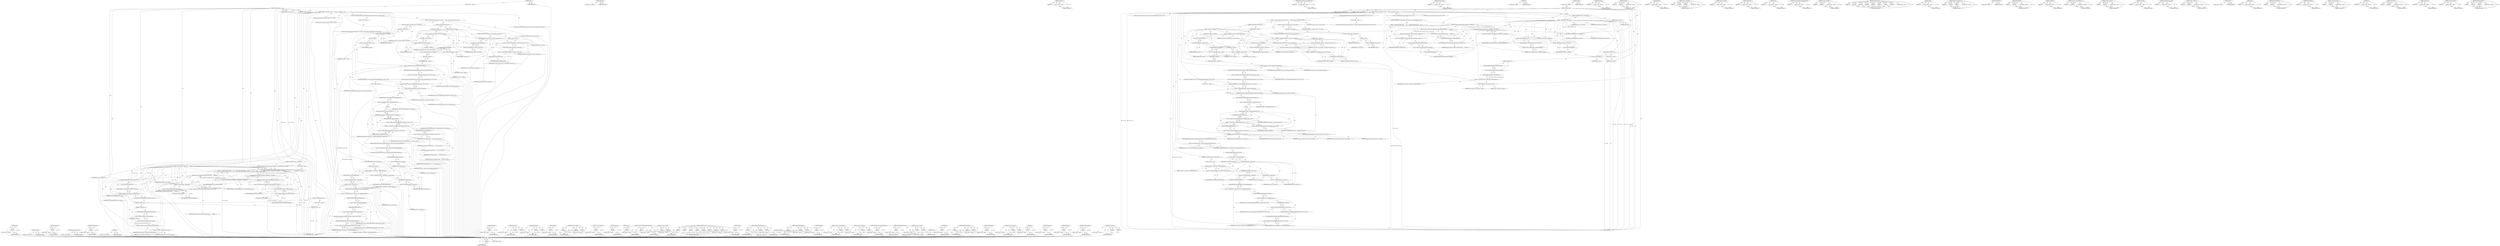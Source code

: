 digraph "SetWasDiscarded" {
vulnerable_291 [label=<(METHOD,Loader)>];
vulnerable_292 [label=<(PARAM,p1)>];
vulnerable_293 [label=<(BLOCK,&lt;empty&gt;,&lt;empty&gt;)>];
vulnerable_294 [label=<(METHOD_RETURN,ANY)>];
vulnerable_276 [label=<(METHOD,GetResponse)>];
vulnerable_277 [label=<(BLOCK,&lt;empty&gt;,&lt;empty&gt;)>];
vulnerable_278 [label=<(METHOD_RETURN,ANY)>];
vulnerable_232 [label=<(METHOD,StateMachine)>];
vulnerable_233 [label=<(PARAM,p1)>];
vulnerable_234 [label=<(BLOCK,&lt;empty&gt;,&lt;empty&gt;)>];
vulnerable_235 [label=<(METHOD_RETURN,ANY)>];
vulnerable_349 [label=<(METHOD,SetDocumentWasLoadedAsPartOfNavigation)>];
vulnerable_350 [label=<(PARAM,p1)>];
vulnerable_351 [label=<(BLOCK,&lt;empty&gt;,&lt;empty&gt;)>];
vulnerable_352 [label=<(METHOD_RETURN,ANY)>];
vulnerable_254 [label=<(METHOD,GetDocumentLoader)>];
vulnerable_255 [label=<(PARAM,p1)>];
vulnerable_256 [label=<(BLOCK,&lt;empty&gt;,&lt;empty&gt;)>];
vulnerable_257 [label=<(METHOD_RETURN,ANY)>];
vulnerable_335 [label=<(METHOD,Url)>];
vulnerable_336 [label=<(BLOCK,&lt;empty&gt;,&lt;empty&gt;)>];
vulnerable_337 [label=<(METHOD_RETURN,ANY)>];
vulnerable_6 [label=<(METHOD,&lt;global&gt;)<SUB>1</SUB>>];
vulnerable_7 [label=<(BLOCK,&lt;empty&gt;,&lt;empty&gt;)<SUB>1</SUB>>];
vulnerable_8 [label=<(METHOD,CommitNavigation)<SUB>1</SUB>>];
vulnerable_9 [label=<(PARAM,const AtomicString&amp; mime_type)<SUB>1</SUB>>];
vulnerable_10 [label=<(PARAM,const KURL&amp; overriding_url)<SUB>2</SUB>>];
vulnerable_11 [label=<(BLOCK,{
  if (state_ != kProvisional)
    return;

  ...,{
  if (state_ != kProvisional)
    return;

  ...)<SUB>2</SUB>>];
vulnerable_12 [label=<(CONTROL_STRUCTURE,IF,if (state_ != kProvisional))<SUB>3</SUB>>];
vulnerable_13 [label=<(&lt;operator&gt;.notEquals,state_ != kProvisional)<SUB>3</SUB>>];
vulnerable_14 [label=<(IDENTIFIER,state_,state_ != kProvisional)<SUB>3</SUB>>];
vulnerable_15 [label=<(IDENTIFIER,kProvisional,state_ != kProvisional)<SUB>3</SUB>>];
vulnerable_16 [label=<(BLOCK,&lt;empty&gt;,&lt;empty&gt;)<SUB>4</SUB>>];
vulnerable_17 [label=<(RETURN,return;,return;)<SUB>4</SUB>>];
vulnerable_18 [label=<(CONTROL_STRUCTURE,IF,if (!GetFrameLoader().StateMachine()-&gt;CreatingInitialEmptyDocument()))<SUB>6</SUB>>];
vulnerable_19 [label=<(&lt;operator&gt;.logicalNot,!GetFrameLoader().StateMachine()-&gt;CreatingIniti...)<SUB>6</SUB>>];
vulnerable_20 [label=<(CreatingInitialEmptyDocument,GetFrameLoader().StateMachine()-&gt;CreatingInitia...)<SUB>6</SUB>>];
vulnerable_21 [label=<(&lt;operator&gt;.indirectFieldAccess,GetFrameLoader().StateMachine()-&gt;CreatingInitia...)<SUB>6</SUB>>];
vulnerable_22 [label=<(StateMachine,GetFrameLoader().StateMachine())<SUB>6</SUB>>];
vulnerable_23 [label=<(&lt;operator&gt;.fieldAccess,GetFrameLoader().StateMachine)<SUB>6</SUB>>];
vulnerable_24 [label=<(GetFrameLoader,GetFrameLoader())<SUB>6</SUB>>];
vulnerable_25 [label=<(FIELD_IDENTIFIER,StateMachine,StateMachine)<SUB>6</SUB>>];
vulnerable_26 [label=<(FIELD_IDENTIFIER,CreatingInitialEmptyDocument,CreatingInitialEmptyDocument)<SUB>6</SUB>>];
vulnerable_27 [label=<(BLOCK,{
    SetHistoryItemStateForCommit(
        Get...,{
    SetHistoryItemStateForCommit(
        Get...)<SUB>6</SUB>>];
vulnerable_28 [label=<(SetHistoryItemStateForCommit,SetHistoryItemStateForCommit(
        GetFrameL...)<SUB>7</SUB>>];
vulnerable_29 [label=<(GetHistoryItem,GetFrameLoader().GetDocumentLoader()-&gt;GetHistor...)<SUB>8</SUB>>];
vulnerable_30 [label=<(&lt;operator&gt;.indirectFieldAccess,GetFrameLoader().GetDocumentLoader()-&gt;GetHistor...)<SUB>8</SUB>>];
vulnerable_31 [label=<(GetDocumentLoader,GetFrameLoader().GetDocumentLoader())<SUB>8</SUB>>];
vulnerable_32 [label=<(&lt;operator&gt;.fieldAccess,GetFrameLoader().GetDocumentLoader)<SUB>8</SUB>>];
vulnerable_33 [label=<(GetFrameLoader,GetFrameLoader())<SUB>8</SUB>>];
vulnerable_34 [label=<(FIELD_IDENTIFIER,GetDocumentLoader,GetDocumentLoader)<SUB>8</SUB>>];
vulnerable_35 [label=<(FIELD_IDENTIFIER,GetHistoryItem,GetHistoryItem)<SUB>8</SUB>>];
vulnerable_36 [label=<(IDENTIFIER,load_type_,SetHistoryItemStateForCommit(
        GetFrameL...)<SUB>8</SUB>>];
vulnerable_37 [label="<(&lt;operator&gt;.fieldAccess,HistoryNavigationType::kDifferentDocument)<SUB>9</SUB>>"];
vulnerable_38 [label=<(IDENTIFIER,HistoryNavigationType,SetHistoryItemStateForCommit(
        GetFrameL...)<SUB>9</SUB>>];
vulnerable_39 [label=<(FIELD_IDENTIFIER,kDifferentDocument,kDifferentDocument)<SUB>9</SUB>>];
vulnerable_40 [label=<(DCHECK_EQ,DCHECK_EQ(state_, kProvisional))<SUB>12</SUB>>];
vulnerable_41 [label=<(IDENTIFIER,state_,DCHECK_EQ(state_, kProvisional))<SUB>12</SUB>>];
vulnerable_42 [label=<(IDENTIFIER,kProvisional,DCHECK_EQ(state_, kProvisional))<SUB>12</SUB>>];
vulnerable_43 [label=<(CommitProvisionalLoad,GetFrameLoader().CommitProvisionalLoad())<SUB>13</SUB>>];
vulnerable_44 [label=<(&lt;operator&gt;.fieldAccess,GetFrameLoader().CommitProvisionalLoad)<SUB>13</SUB>>];
vulnerable_45 [label=<(GetFrameLoader,GetFrameLoader())<SUB>13</SUB>>];
vulnerable_46 [label=<(FIELD_IDENTIFIER,CommitProvisionalLoad,CommitProvisionalLoad)<SUB>13</SUB>>];
vulnerable_47 [label=<(CONTROL_STRUCTURE,IF,if (!frame_))<SUB>14</SUB>>];
vulnerable_48 [label=<(&lt;operator&gt;.logicalNot,!frame_)<SUB>14</SUB>>];
vulnerable_49 [label=<(IDENTIFIER,frame_,!frame_)<SUB>14</SUB>>];
vulnerable_50 [label=<(BLOCK,&lt;empty&gt;,&lt;empty&gt;)<SUB>15</SUB>>];
vulnerable_51 [label=<(RETURN,return;,return;)<SUB>15</SUB>>];
vulnerable_52 [label="<(LOCAL,const AtomicString encoding: AtomicString)<SUB>17</SUB>>"];
vulnerable_53 [label=<(&lt;operator&gt;.assignment,&amp; encoding = GetResponse().TextEncodingName())<SUB>17</SUB>>];
vulnerable_54 [label=<(IDENTIFIER,encoding,&amp; encoding = GetResponse().TextEncodingName())<SUB>17</SUB>>];
vulnerable_55 [label=<(TextEncodingName,GetResponse().TextEncodingName())<SUB>17</SUB>>];
vulnerable_56 [label=<(&lt;operator&gt;.fieldAccess,GetResponse().TextEncodingName)<SUB>17</SUB>>];
vulnerable_57 [label=<(GetResponse,GetResponse())<SUB>17</SUB>>];
vulnerable_58 [label=<(FIELD_IDENTIFIER,TextEncodingName,TextEncodingName)<SUB>17</SUB>>];
vulnerable_59 [label="<(LOCAL,Document* owner_document: Document*)<SUB>19</SUB>>"];
vulnerable_60 [label=<(&lt;operator&gt;.assignment,* owner_document = nullptr)<SUB>19</SUB>>];
vulnerable_61 [label=<(IDENTIFIER,owner_document,* owner_document = nullptr)<SUB>19</SUB>>];
vulnerable_62 [label=<(LITERAL,nullptr,* owner_document = nullptr)<SUB>19</SUB>>];
vulnerable_63 [label="<(CONTROL_STRUCTURE,IF,if (Document::ShouldInheritSecurityOriginFromOwner(Url())))<SUB>20</SUB>>"];
vulnerable_64 [label=<(BLOCK,&lt;empty&gt;,&lt;empty&gt;)<SUB>20</SUB>>];
vulnerable_65 [label="<(LOCAL,Document.ShouldInheritSecurityOriginFromOwner : Document.ShouldInheritSecurityOriginFromOwner)<SUB>20</SUB>>"];
vulnerable_66 [label=<(BLOCK,{
    Frame* owner_frame = frame_-&gt;Tree().Paren...,{
    Frame* owner_frame = frame_-&gt;Tree().Paren...)<SUB>20</SUB>>];
vulnerable_67 [label="<(LOCAL,Frame* owner_frame: Frame*)<SUB>21</SUB>>"];
vulnerable_68 [label=<(&lt;operator&gt;.assignment,* owner_frame = frame_-&gt;Tree().Parent())<SUB>21</SUB>>];
vulnerable_69 [label=<(IDENTIFIER,owner_frame,* owner_frame = frame_-&gt;Tree().Parent())<SUB>21</SUB>>];
vulnerable_70 [label=<(Parent,frame_-&gt;Tree().Parent())<SUB>21</SUB>>];
vulnerable_71 [label=<(&lt;operator&gt;.fieldAccess,frame_-&gt;Tree().Parent)<SUB>21</SUB>>];
vulnerable_72 [label=<(Tree,frame_-&gt;Tree())<SUB>21</SUB>>];
vulnerable_73 [label=<(&lt;operator&gt;.indirectFieldAccess,frame_-&gt;Tree)<SUB>21</SUB>>];
vulnerable_74 [label=<(IDENTIFIER,frame_,frame_-&gt;Tree())<SUB>21</SUB>>];
vulnerable_75 [label=<(FIELD_IDENTIFIER,Tree,Tree)<SUB>21</SUB>>];
vulnerable_76 [label=<(FIELD_IDENTIFIER,Parent,Parent)<SUB>21</SUB>>];
vulnerable_77 [label=<(CONTROL_STRUCTURE,IF,if (!owner_frame))<SUB>22</SUB>>];
vulnerable_78 [label=<(&lt;operator&gt;.logicalNot,!owner_frame)<SUB>22</SUB>>];
vulnerable_79 [label=<(IDENTIFIER,owner_frame,!owner_frame)<SUB>22</SUB>>];
vulnerable_80 [label=<(BLOCK,&lt;empty&gt;,&lt;empty&gt;)<SUB>23</SUB>>];
vulnerable_81 [label=<(&lt;operator&gt;.assignment,owner_frame = frame_-&gt;Loader().Opener())<SUB>23</SUB>>];
vulnerable_82 [label=<(IDENTIFIER,owner_frame,owner_frame = frame_-&gt;Loader().Opener())<SUB>23</SUB>>];
vulnerable_83 [label=<(Opener,frame_-&gt;Loader().Opener())<SUB>23</SUB>>];
vulnerable_84 [label=<(&lt;operator&gt;.fieldAccess,frame_-&gt;Loader().Opener)<SUB>23</SUB>>];
vulnerable_85 [label=<(Loader,frame_-&gt;Loader())<SUB>23</SUB>>];
vulnerable_86 [label=<(&lt;operator&gt;.indirectFieldAccess,frame_-&gt;Loader)<SUB>23</SUB>>];
vulnerable_87 [label=<(IDENTIFIER,frame_,frame_-&gt;Loader())<SUB>23</SUB>>];
vulnerable_88 [label=<(FIELD_IDENTIFIER,Loader,Loader)<SUB>23</SUB>>];
vulnerable_89 [label=<(FIELD_IDENTIFIER,Opener,Opener)<SUB>23</SUB>>];
vulnerable_90 [label=<(CONTROL_STRUCTURE,IF,if (owner_frame &amp;&amp; owner_frame-&gt;IsLocalFrame()))<SUB>24</SUB>>];
vulnerable_91 [label=<(&lt;operator&gt;.logicalAnd,owner_frame &amp;&amp; owner_frame-&gt;IsLocalFrame())<SUB>24</SUB>>];
vulnerable_92 [label=<(IDENTIFIER,owner_frame,owner_frame &amp;&amp; owner_frame-&gt;IsLocalFrame())<SUB>24</SUB>>];
vulnerable_93 [label=<(IsLocalFrame,owner_frame-&gt;IsLocalFrame())<SUB>24</SUB>>];
vulnerable_94 [label=<(&lt;operator&gt;.indirectFieldAccess,owner_frame-&gt;IsLocalFrame)<SUB>24</SUB>>];
vulnerable_95 [label=<(IDENTIFIER,owner_frame,owner_frame-&gt;IsLocalFrame())<SUB>24</SUB>>];
vulnerable_96 [label=<(FIELD_IDENTIFIER,IsLocalFrame,IsLocalFrame)<SUB>24</SUB>>];
vulnerable_97 [label=<(BLOCK,&lt;empty&gt;,&lt;empty&gt;)<SUB>25</SUB>>];
vulnerable_98 [label=<(&lt;operator&gt;.assignment,owner_document = ToLocalFrame(owner_frame)-&gt;Get...)<SUB>25</SUB>>];
vulnerable_99 [label=<(IDENTIFIER,owner_document,owner_document = ToLocalFrame(owner_frame)-&gt;Get...)<SUB>25</SUB>>];
vulnerable_100 [label=<(GetDocument,ToLocalFrame(owner_frame)-&gt;GetDocument())<SUB>25</SUB>>];
vulnerable_101 [label=<(&lt;operator&gt;.indirectFieldAccess,ToLocalFrame(owner_frame)-&gt;GetDocument)<SUB>25</SUB>>];
vulnerable_102 [label=<(ToLocalFrame,ToLocalFrame(owner_frame))<SUB>25</SUB>>];
vulnerable_103 [label=<(IDENTIFIER,owner_frame,ToLocalFrame(owner_frame))<SUB>25</SUB>>];
vulnerable_104 [label=<(FIELD_IDENTIFIER,GetDocument,GetDocument)<SUB>25</SUB>>];
vulnerable_105 [label=<(DCHECK,DCHECK(frame_-&gt;GetPage()))<SUB>27</SUB>>];
vulnerable_106 [label=<(GetPage,frame_-&gt;GetPage())<SUB>27</SUB>>];
vulnerable_107 [label=<(&lt;operator&gt;.indirectFieldAccess,frame_-&gt;GetPage)<SUB>27</SUB>>];
vulnerable_108 [label=<(IDENTIFIER,frame_,frame_-&gt;GetPage())<SUB>27</SUB>>];
vulnerable_109 [label=<(FIELD_IDENTIFIER,GetPage,GetPage)<SUB>27</SUB>>];
vulnerable_110 [label="<(LOCAL,ParserSynchronizationPolicy parsing_policy: ParserSynchronizationPolicy)<SUB>29</SUB>>"];
vulnerable_111 [label=<(&lt;operator&gt;.assignment,parsing_policy = kAllowAsynchronousParsing)<SUB>29</SUB>>];
vulnerable_112 [label=<(IDENTIFIER,parsing_policy,parsing_policy = kAllowAsynchronousParsing)<SUB>29</SUB>>];
vulnerable_113 [label=<(IDENTIFIER,kAllowAsynchronousParsing,parsing_policy = kAllowAsynchronousParsing)<SUB>29</SUB>>];
vulnerable_114 [label="<(CONTROL_STRUCTURE,IF,if (!Document::ThreadedParsingEnabledForTesting()))<SUB>30</SUB>>"];
vulnerable_115 [label="<(&lt;operator&gt;.logicalNot,!Document::ThreadedParsingEnabledForTesting())<SUB>30</SUB>>"];
vulnerable_116 [label="<(Document.ThreadedParsingEnabledForTesting,Document::ThreadedParsingEnabledForTesting())<SUB>30</SUB>>"];
vulnerable_117 [label="<(&lt;operator&gt;.fieldAccess,Document::ThreadedParsingEnabledForTesting)<SUB>30</SUB>>"];
vulnerable_118 [label="<(IDENTIFIER,Document,Document::ThreadedParsingEnabledForTesting())<SUB>30</SUB>>"];
vulnerable_119 [label=<(FIELD_IDENTIFIER,ThreadedParsingEnabledForTesting,ThreadedParsingEnabledForTesting)<SUB>30</SUB>>];
vulnerable_120 [label=<(BLOCK,&lt;empty&gt;,&lt;empty&gt;)<SUB>31</SUB>>];
vulnerable_121 [label=<(&lt;operator&gt;.assignment,parsing_policy = kForceSynchronousParsing)<SUB>31</SUB>>];
vulnerable_122 [label=<(IDENTIFIER,parsing_policy,parsing_policy = kForceSynchronousParsing)<SUB>31</SUB>>];
vulnerable_123 [label=<(IDENTIFIER,kForceSynchronousParsing,parsing_policy = kForceSynchronousParsing)<SUB>31</SUB>>];
vulnerable_124 [label=<(InstallNewDocument,InstallNewDocument(Url(), owner_document,
     ...)<SUB>33</SUB>>];
vulnerable_125 [label=<(Url,Url())<SUB>33</SUB>>];
vulnerable_126 [label=<(IDENTIFIER,owner_document,InstallNewDocument(Url(), owner_document,
     ...)<SUB>33</SUB>>];
vulnerable_127 [label=<(&lt;operator&gt;.conditional,frame_-&gt;ShouldReuseDefaultView(Url())
         ...)<SUB>34</SUB>>];
vulnerable_128 [label=<(ShouldReuseDefaultView,frame_-&gt;ShouldReuseDefaultView(Url()))<SUB>34</SUB>>];
vulnerable_129 [label=<(&lt;operator&gt;.indirectFieldAccess,frame_-&gt;ShouldReuseDefaultView)<SUB>34</SUB>>];
vulnerable_130 [label=<(IDENTIFIER,frame_,frame_-&gt;ShouldReuseDefaultView(Url()))<SUB>34</SUB>>];
vulnerable_131 [label=<(FIELD_IDENTIFIER,ShouldReuseDefaultView,ShouldReuseDefaultView)<SUB>34</SUB>>];
vulnerable_132 [label=<(Url,Url())<SUB>34</SUB>>];
vulnerable_133 [label="<(&lt;operator&gt;.fieldAccess,WebGlobalObjectReusePolicy::kUseExisting)<SUB>35</SUB>>"];
vulnerable_134 [label=<(IDENTIFIER,WebGlobalObjectReusePolicy,frame_-&gt;ShouldReuseDefaultView(Url())
         ...)<SUB>35</SUB>>];
vulnerable_135 [label=<(FIELD_IDENTIFIER,kUseExisting,kUseExisting)<SUB>35</SUB>>];
vulnerable_136 [label="<(&lt;operator&gt;.fieldAccess,WebGlobalObjectReusePolicy::kCreateNew)<SUB>36</SUB>>"];
vulnerable_137 [label=<(IDENTIFIER,WebGlobalObjectReusePolicy,frame_-&gt;ShouldReuseDefaultView(Url())
         ...)<SUB>36</SUB>>];
vulnerable_138 [label=<(FIELD_IDENTIFIER,kCreateNew,kCreateNew)<SUB>36</SUB>>];
vulnerable_139 [label=<(IDENTIFIER,mime_type,InstallNewDocument(Url(), owner_document,
     ...)<SUB>37</SUB>>];
vulnerable_140 [label=<(IDENTIFIER,encoding,InstallNewDocument(Url(), owner_document,
     ...)<SUB>37</SUB>>];
vulnerable_141 [label="<(&lt;operator&gt;.fieldAccess,InstallNewDocumentReason::kNavigation)<SUB>37</SUB>>"];
vulnerable_142 [label=<(IDENTIFIER,InstallNewDocumentReason,InstallNewDocument(Url(), owner_document,
     ...)<SUB>37</SUB>>];
vulnerable_143 [label=<(FIELD_IDENTIFIER,kNavigation,kNavigation)<SUB>37</SUB>>];
vulnerable_144 [label=<(IDENTIFIER,parsing_policy,InstallNewDocument(Url(), owner_document,
     ...)<SUB>38</SUB>>];
vulnerable_145 [label=<(IDENTIFIER,overriding_url,InstallNewDocument(Url(), owner_document,
     ...)<SUB>38</SUB>>];
vulnerable_146 [label=<(SetDocumentWasLoadedAsPartOfNavigation,parser_-&gt;SetDocumentWasLoadedAsPartOfNavigation())<SUB>39</SUB>>];
vulnerable_147 [label=<(&lt;operator&gt;.indirectFieldAccess,parser_-&gt;SetDocumentWasLoadedAsPartOfNavigation)<SUB>39</SUB>>];
vulnerable_148 [label=<(IDENTIFIER,parser_,parser_-&gt;SetDocumentWasLoadedAsPartOfNavigation())<SUB>39</SUB>>];
vulnerable_149 [label=<(FIELD_IDENTIFIER,SetDocumentWasLoadedAsPartOfNavigation,SetDocumentWasLoadedAsPartOfNavigation)<SUB>39</SUB>>];
vulnerable_150 [label=<(CONTROL_STRUCTURE,IF,if (request_.WasDiscarded()))<SUB>40</SUB>>];
vulnerable_151 [label=<(WasDiscarded,request_.WasDiscarded())<SUB>40</SUB>>];
vulnerable_152 [label=<(&lt;operator&gt;.fieldAccess,request_.WasDiscarded)<SUB>40</SUB>>];
vulnerable_153 [label=<(IDENTIFIER,request_,request_.WasDiscarded())<SUB>40</SUB>>];
vulnerable_154 [label=<(FIELD_IDENTIFIER,WasDiscarded,WasDiscarded)<SUB>40</SUB>>];
vulnerable_155 [label=<(BLOCK,&lt;empty&gt;,&lt;empty&gt;)<SUB>41</SUB>>];
vulnerable_156 [label=<(SetWasDiscarded,frame_-&gt;GetDocument()-&gt;SetWasDiscarded(true))<SUB>41</SUB>>];
vulnerable_157 [label=<(&lt;operator&gt;.indirectFieldAccess,frame_-&gt;GetDocument()-&gt;SetWasDiscarded)<SUB>41</SUB>>];
vulnerable_158 [label=<(GetDocument,frame_-&gt;GetDocument())<SUB>41</SUB>>];
vulnerable_159 [label=<(&lt;operator&gt;.indirectFieldAccess,frame_-&gt;GetDocument)<SUB>41</SUB>>];
vulnerable_160 [label=<(IDENTIFIER,frame_,frame_-&gt;GetDocument())<SUB>41</SUB>>];
vulnerable_161 [label=<(FIELD_IDENTIFIER,GetDocument,GetDocument)<SUB>41</SUB>>];
vulnerable_162 [label=<(FIELD_IDENTIFIER,SetWasDiscarded,SetWasDiscarded)<SUB>41</SUB>>];
vulnerable_163 [label=<(LITERAL,true,frame_-&gt;GetDocument()-&gt;SetWasDiscarded(true))<SUB>41</SUB>>];
vulnerable_164 [label=<(MaybeHandleHttpRefresh,frame_-&gt;GetDocument()-&gt;MaybeHandleHttpRefresh(
...)<SUB>42</SUB>>];
vulnerable_165 [label=<(&lt;operator&gt;.indirectFieldAccess,frame_-&gt;GetDocument()-&gt;MaybeHandleHttpRefresh)<SUB>42</SUB>>];
vulnerable_166 [label=<(GetDocument,frame_-&gt;GetDocument())<SUB>42</SUB>>];
vulnerable_167 [label=<(&lt;operator&gt;.indirectFieldAccess,frame_-&gt;GetDocument)<SUB>42</SUB>>];
vulnerable_168 [label=<(IDENTIFIER,frame_,frame_-&gt;GetDocument())<SUB>42</SUB>>];
vulnerable_169 [label=<(FIELD_IDENTIFIER,GetDocument,GetDocument)<SUB>42</SUB>>];
vulnerable_170 [label=<(FIELD_IDENTIFIER,MaybeHandleHttpRefresh,MaybeHandleHttpRefresh)<SUB>42</SUB>>];
vulnerable_171 [label="<(HttpHeaderField,response_.HttpHeaderField(HTTPNames::Refresh))<SUB>43</SUB>>"];
vulnerable_172 [label=<(&lt;operator&gt;.fieldAccess,response_.HttpHeaderField)<SUB>43</SUB>>];
vulnerable_173 [label="<(IDENTIFIER,response_,response_.HttpHeaderField(HTTPNames::Refresh))<SUB>43</SUB>>"];
vulnerable_174 [label=<(FIELD_IDENTIFIER,HttpHeaderField,HttpHeaderField)<SUB>43</SUB>>];
vulnerable_175 [label="<(&lt;operator&gt;.fieldAccess,HTTPNames::Refresh)<SUB>43</SUB>>"];
vulnerable_176 [label="<(IDENTIFIER,HTTPNames,response_.HttpHeaderField(HTTPNames::Refresh))<SUB>43</SUB>>"];
vulnerable_177 [label=<(FIELD_IDENTIFIER,Refresh,Refresh)<SUB>43</SUB>>];
vulnerable_178 [label="<(&lt;operator&gt;.fieldAccess,Document::kHttpRefreshFromHeader)<SUB>44</SUB>>"];
vulnerable_179 [label=<(IDENTIFIER,Document,frame_-&gt;GetDocument()-&gt;MaybeHandleHttpRefresh(
...)<SUB>44</SUB>>];
vulnerable_180 [label=<(FIELD_IDENTIFIER,kHttpRefreshFromHeader,kHttpRefreshFromHeader)<SUB>44</SUB>>];
vulnerable_181 [label=<(METHOD_RETURN,void)<SUB>1</SUB>>];
vulnerable_183 [label=<(METHOD_RETURN,ANY)<SUB>1</SUB>>];
vulnerable_308 [label=<(METHOD,ToLocalFrame)>];
vulnerable_309 [label=<(PARAM,p1)>];
vulnerable_310 [label=<(BLOCK,&lt;empty&gt;,&lt;empty&gt;)>];
vulnerable_311 [label=<(METHOD_RETURN,ANY)>];
vulnerable_258 [label=<(METHOD,DCHECK_EQ)>];
vulnerable_259 [label=<(PARAM,p1)>];
vulnerable_260 [label=<(PARAM,p2)>];
vulnerable_261 [label=<(BLOCK,&lt;empty&gt;,&lt;empty&gt;)>];
vulnerable_262 [label=<(METHOD_RETURN,ANY)>];
vulnerable_312 [label=<(METHOD,DCHECK)>];
vulnerable_313 [label=<(PARAM,p1)>];
vulnerable_314 [label=<(BLOCK,&lt;empty&gt;,&lt;empty&gt;)>];
vulnerable_315 [label=<(METHOD_RETURN,ANY)>];
vulnerable_338 [label=<(METHOD,&lt;operator&gt;.conditional)>];
vulnerable_339 [label=<(PARAM,p1)>];
vulnerable_340 [label=<(PARAM,p2)>];
vulnerable_341 [label=<(PARAM,p3)>];
vulnerable_342 [label=<(BLOCK,&lt;empty&gt;,&lt;empty&gt;)>];
vulnerable_343 [label=<(METHOD_RETURN,ANY)>];
vulnerable_219 [label=<(METHOD,&lt;operator&gt;.logicalNot)>];
vulnerable_220 [label=<(PARAM,p1)>];
vulnerable_221 [label=<(BLOCK,&lt;empty&gt;,&lt;empty&gt;)>];
vulnerable_222 [label=<(METHOD_RETURN,ANY)>];
vulnerable_250 [label=<(METHOD,GetHistoryItem)>];
vulnerable_251 [label=<(PARAM,p1)>];
vulnerable_252 [label=<(BLOCK,&lt;empty&gt;,&lt;empty&gt;)>];
vulnerable_253 [label=<(METHOD_RETURN,ANY)>];
vulnerable_287 [label=<(METHOD,Opener)>];
vulnerable_288 [label=<(PARAM,p1)>];
vulnerable_289 [label=<(BLOCK,&lt;empty&gt;,&lt;empty&gt;)>];
vulnerable_290 [label=<(METHOD_RETURN,ANY)>];
vulnerable_320 [label=<(METHOD,Document.ThreadedParsingEnabledForTesting)>];
vulnerable_321 [label=<(PARAM,p1)>];
vulnerable_322 [label=<(BLOCK,&lt;empty&gt;,&lt;empty&gt;)>];
vulnerable_323 [label=<(METHOD_RETURN,ANY)>];
vulnerable_295 [label=<(METHOD,&lt;operator&gt;.logicalAnd)>];
vulnerable_296 [label=<(PARAM,p1)>];
vulnerable_297 [label=<(PARAM,p2)>];
vulnerable_298 [label=<(BLOCK,&lt;empty&gt;,&lt;empty&gt;)>];
vulnerable_299 [label=<(METHOD_RETURN,ANY)>];
vulnerable_324 [label=<(METHOD,InstallNewDocument)>];
vulnerable_325 [label=<(PARAM,p1)>];
vulnerable_326 [label=<(PARAM,p2)>];
vulnerable_327 [label=<(PARAM,p3)>];
vulnerable_328 [label=<(PARAM,p4)>];
vulnerable_329 [label=<(PARAM,p5)>];
vulnerable_330 [label=<(PARAM,p6)>];
vulnerable_331 [label=<(PARAM,p7)>];
vulnerable_332 [label=<(PARAM,p8)>];
vulnerable_333 [label=<(BLOCK,&lt;empty&gt;,&lt;empty&gt;)>];
vulnerable_334 [label=<(METHOD_RETURN,ANY)>];
vulnerable_316 [label=<(METHOD,GetPage)>];
vulnerable_317 [label=<(PARAM,p1)>];
vulnerable_318 [label=<(BLOCK,&lt;empty&gt;,&lt;empty&gt;)>];
vulnerable_319 [label=<(METHOD_RETURN,ANY)>];
vulnerable_244 [label=<(METHOD,SetHistoryItemStateForCommit)>];
vulnerable_245 [label=<(PARAM,p1)>];
vulnerable_246 [label=<(PARAM,p2)>];
vulnerable_247 [label=<(PARAM,p3)>];
vulnerable_248 [label=<(BLOCK,&lt;empty&gt;,&lt;empty&gt;)>];
vulnerable_249 [label=<(METHOD_RETURN,ANY)>];
vulnerable_241 [label=<(METHOD,GetFrameLoader)>];
vulnerable_242 [label=<(BLOCK,&lt;empty&gt;,&lt;empty&gt;)>];
vulnerable_243 [label=<(METHOD_RETURN,ANY)>];
vulnerable_368 [label=<(METHOD,HttpHeaderField)>];
vulnerable_369 [label=<(PARAM,p1)>];
vulnerable_370 [label=<(PARAM,p2)>];
vulnerable_371 [label=<(BLOCK,&lt;empty&gt;,&lt;empty&gt;)>];
vulnerable_372 [label=<(METHOD_RETURN,ANY)>];
vulnerable_300 [label=<(METHOD,IsLocalFrame)>];
vulnerable_301 [label=<(PARAM,p1)>];
vulnerable_302 [label=<(BLOCK,&lt;empty&gt;,&lt;empty&gt;)>];
vulnerable_303 [label=<(METHOD_RETURN,ANY)>];
vulnerable_227 [label=<(METHOD,&lt;operator&gt;.indirectFieldAccess)>];
vulnerable_228 [label=<(PARAM,p1)>];
vulnerable_229 [label=<(PARAM,p2)>];
vulnerable_230 [label=<(BLOCK,&lt;empty&gt;,&lt;empty&gt;)>];
vulnerable_231 [label=<(METHOD_RETURN,ANY)>];
vulnerable_267 [label=<(METHOD,&lt;operator&gt;.assignment)>];
vulnerable_268 [label=<(PARAM,p1)>];
vulnerable_269 [label=<(PARAM,p2)>];
vulnerable_270 [label=<(BLOCK,&lt;empty&gt;,&lt;empty&gt;)>];
vulnerable_271 [label=<(METHOD_RETURN,ANY)>];
vulnerable_353 [label=<(METHOD,WasDiscarded)>];
vulnerable_354 [label=<(PARAM,p1)>];
vulnerable_355 [label=<(BLOCK,&lt;empty&gt;,&lt;empty&gt;)>];
vulnerable_356 [label=<(METHOD_RETURN,ANY)>];
vulnerable_223 [label=<(METHOD,CreatingInitialEmptyDocument)>];
vulnerable_224 [label=<(PARAM,p1)>];
vulnerable_225 [label=<(BLOCK,&lt;empty&gt;,&lt;empty&gt;)>];
vulnerable_226 [label=<(METHOD_RETURN,ANY)>];
vulnerable_214 [label=<(METHOD,&lt;operator&gt;.notEquals)>];
vulnerable_215 [label=<(PARAM,p1)>];
vulnerable_216 [label=<(PARAM,p2)>];
vulnerable_217 [label=<(BLOCK,&lt;empty&gt;,&lt;empty&gt;)>];
vulnerable_218 [label=<(METHOD_RETURN,ANY)>];
vulnerable_208 [label=<(METHOD,&lt;global&gt;)<SUB>1</SUB>>];
vulnerable_209 [label=<(BLOCK,&lt;empty&gt;,&lt;empty&gt;)>];
vulnerable_210 [label=<(METHOD_RETURN,ANY)>];
vulnerable_279 [label=<(METHOD,Parent)>];
vulnerable_280 [label=<(PARAM,p1)>];
vulnerable_281 [label=<(BLOCK,&lt;empty&gt;,&lt;empty&gt;)>];
vulnerable_282 [label=<(METHOD_RETURN,ANY)>];
vulnerable_344 [label=<(METHOD,ShouldReuseDefaultView)>];
vulnerable_345 [label=<(PARAM,p1)>];
vulnerable_346 [label=<(PARAM,p2)>];
vulnerable_347 [label=<(BLOCK,&lt;empty&gt;,&lt;empty&gt;)>];
vulnerable_348 [label=<(METHOD_RETURN,ANY)>];
vulnerable_272 [label=<(METHOD,TextEncodingName)>];
vulnerable_273 [label=<(PARAM,p1)>];
vulnerable_274 [label=<(BLOCK,&lt;empty&gt;,&lt;empty&gt;)>];
vulnerable_275 [label=<(METHOD_RETURN,ANY)>];
vulnerable_236 [label=<(METHOD,&lt;operator&gt;.fieldAccess)>];
vulnerable_237 [label=<(PARAM,p1)>];
vulnerable_238 [label=<(PARAM,p2)>];
vulnerable_239 [label=<(BLOCK,&lt;empty&gt;,&lt;empty&gt;)>];
vulnerable_240 [label=<(METHOD_RETURN,ANY)>];
vulnerable_283 [label=<(METHOD,Tree)>];
vulnerable_284 [label=<(PARAM,p1)>];
vulnerable_285 [label=<(BLOCK,&lt;empty&gt;,&lt;empty&gt;)>];
vulnerable_286 [label=<(METHOD_RETURN,ANY)>];
vulnerable_357 [label=<(METHOD,SetWasDiscarded)>];
vulnerable_358 [label=<(PARAM,p1)>];
vulnerable_359 [label=<(PARAM,p2)>];
vulnerable_360 [label=<(BLOCK,&lt;empty&gt;,&lt;empty&gt;)>];
vulnerable_361 [label=<(METHOD_RETURN,ANY)>];
vulnerable_304 [label=<(METHOD,GetDocument)>];
vulnerable_305 [label=<(PARAM,p1)>];
vulnerable_306 [label=<(BLOCK,&lt;empty&gt;,&lt;empty&gt;)>];
vulnerable_307 [label=<(METHOD_RETURN,ANY)>];
vulnerable_263 [label=<(METHOD,CommitProvisionalLoad)>];
vulnerable_264 [label=<(PARAM,p1)>];
vulnerable_265 [label=<(BLOCK,&lt;empty&gt;,&lt;empty&gt;)>];
vulnerable_266 [label=<(METHOD_RETURN,ANY)>];
vulnerable_362 [label=<(METHOD,MaybeHandleHttpRefresh)>];
vulnerable_363 [label=<(PARAM,p1)>];
vulnerable_364 [label=<(PARAM,p2)>];
vulnerable_365 [label=<(PARAM,p3)>];
vulnerable_366 [label=<(BLOCK,&lt;empty&gt;,&lt;empty&gt;)>];
vulnerable_367 [label=<(METHOD_RETURN,ANY)>];
fixed_292 [label=<(METHOD,Loader)>];
fixed_293 [label=<(PARAM,p1)>];
fixed_294 [label=<(BLOCK,&lt;empty&gt;,&lt;empty&gt;)>];
fixed_295 [label=<(METHOD_RETURN,ANY)>];
fixed_277 [label=<(METHOD,GetResponse)>];
fixed_278 [label=<(BLOCK,&lt;empty&gt;,&lt;empty&gt;)>];
fixed_279 [label=<(METHOD_RETURN,ANY)>];
fixed_233 [label=<(METHOD,StateMachine)>];
fixed_234 [label=<(PARAM,p1)>];
fixed_235 [label=<(BLOCK,&lt;empty&gt;,&lt;empty&gt;)>];
fixed_236 [label=<(METHOD_RETURN,ANY)>];
fixed_351 [label=<(METHOD,GetContentSecurityPolicy)>];
fixed_352 [label=<(BLOCK,&lt;empty&gt;,&lt;empty&gt;)>];
fixed_353 [label=<(METHOD_RETURN,ANY)>];
fixed_255 [label=<(METHOD,GetDocumentLoader)>];
fixed_256 [label=<(PARAM,p1)>];
fixed_257 [label=<(BLOCK,&lt;empty&gt;,&lt;empty&gt;)>];
fixed_258 [label=<(METHOD_RETURN,ANY)>];
fixed_336 [label=<(METHOD,Url)>];
fixed_337 [label=<(BLOCK,&lt;empty&gt;,&lt;empty&gt;)>];
fixed_338 [label=<(METHOD_RETURN,ANY)>];
fixed_6 [label=<(METHOD,&lt;global&gt;)<SUB>1</SUB>>];
fixed_7 [label=<(BLOCK,&lt;empty&gt;,&lt;empty&gt;)<SUB>1</SUB>>];
fixed_8 [label=<(METHOD,CommitNavigation)<SUB>1</SUB>>];
fixed_9 [label=<(PARAM,const AtomicString&amp; mime_type)<SUB>1</SUB>>];
fixed_10 [label=<(PARAM,const KURL&amp; overriding_url)<SUB>2</SUB>>];
fixed_11 [label=<(BLOCK,{
  if (state_ != kProvisional)
    return;

  ...,{
  if (state_ != kProvisional)
    return;

  ...)<SUB>2</SUB>>];
fixed_12 [label=<(CONTROL_STRUCTURE,IF,if (state_ != kProvisional))<SUB>3</SUB>>];
fixed_13 [label=<(&lt;operator&gt;.notEquals,state_ != kProvisional)<SUB>3</SUB>>];
fixed_14 [label=<(IDENTIFIER,state_,state_ != kProvisional)<SUB>3</SUB>>];
fixed_15 [label=<(IDENTIFIER,kProvisional,state_ != kProvisional)<SUB>3</SUB>>];
fixed_16 [label=<(BLOCK,&lt;empty&gt;,&lt;empty&gt;)<SUB>4</SUB>>];
fixed_17 [label=<(RETURN,return;,return;)<SUB>4</SUB>>];
fixed_18 [label=<(CONTROL_STRUCTURE,IF,if (!GetFrameLoader().StateMachine()-&gt;CreatingInitialEmptyDocument()))<SUB>6</SUB>>];
fixed_19 [label=<(&lt;operator&gt;.logicalNot,!GetFrameLoader().StateMachine()-&gt;CreatingIniti...)<SUB>6</SUB>>];
fixed_20 [label=<(CreatingInitialEmptyDocument,GetFrameLoader().StateMachine()-&gt;CreatingInitia...)<SUB>6</SUB>>];
fixed_21 [label=<(&lt;operator&gt;.indirectFieldAccess,GetFrameLoader().StateMachine()-&gt;CreatingInitia...)<SUB>6</SUB>>];
fixed_22 [label=<(StateMachine,GetFrameLoader().StateMachine())<SUB>6</SUB>>];
fixed_23 [label=<(&lt;operator&gt;.fieldAccess,GetFrameLoader().StateMachine)<SUB>6</SUB>>];
fixed_24 [label=<(GetFrameLoader,GetFrameLoader())<SUB>6</SUB>>];
fixed_25 [label=<(FIELD_IDENTIFIER,StateMachine,StateMachine)<SUB>6</SUB>>];
fixed_26 [label=<(FIELD_IDENTIFIER,CreatingInitialEmptyDocument,CreatingInitialEmptyDocument)<SUB>6</SUB>>];
fixed_27 [label=<(BLOCK,{
    SetHistoryItemStateForCommit(
        Get...,{
    SetHistoryItemStateForCommit(
        Get...)<SUB>6</SUB>>];
fixed_28 [label=<(SetHistoryItemStateForCommit,SetHistoryItemStateForCommit(
        GetFrameL...)<SUB>7</SUB>>];
fixed_29 [label=<(GetHistoryItem,GetFrameLoader().GetDocumentLoader()-&gt;GetHistor...)<SUB>8</SUB>>];
fixed_30 [label=<(&lt;operator&gt;.indirectFieldAccess,GetFrameLoader().GetDocumentLoader()-&gt;GetHistor...)<SUB>8</SUB>>];
fixed_31 [label=<(GetDocumentLoader,GetFrameLoader().GetDocumentLoader())<SUB>8</SUB>>];
fixed_32 [label=<(&lt;operator&gt;.fieldAccess,GetFrameLoader().GetDocumentLoader)<SUB>8</SUB>>];
fixed_33 [label=<(GetFrameLoader,GetFrameLoader())<SUB>8</SUB>>];
fixed_34 [label=<(FIELD_IDENTIFIER,GetDocumentLoader,GetDocumentLoader)<SUB>8</SUB>>];
fixed_35 [label=<(FIELD_IDENTIFIER,GetHistoryItem,GetHistoryItem)<SUB>8</SUB>>];
fixed_36 [label=<(IDENTIFIER,load_type_,SetHistoryItemStateForCommit(
        GetFrameL...)<SUB>8</SUB>>];
fixed_37 [label="<(&lt;operator&gt;.fieldAccess,HistoryNavigationType::kDifferentDocument)<SUB>9</SUB>>"];
fixed_38 [label=<(IDENTIFIER,HistoryNavigationType,SetHistoryItemStateForCommit(
        GetFrameL...)<SUB>9</SUB>>];
fixed_39 [label=<(FIELD_IDENTIFIER,kDifferentDocument,kDifferentDocument)<SUB>9</SUB>>];
fixed_40 [label=<(DCHECK_EQ,DCHECK_EQ(state_, kProvisional))<SUB>12</SUB>>];
fixed_41 [label=<(IDENTIFIER,state_,DCHECK_EQ(state_, kProvisional))<SUB>12</SUB>>];
fixed_42 [label=<(IDENTIFIER,kProvisional,DCHECK_EQ(state_, kProvisional))<SUB>12</SUB>>];
fixed_43 [label=<(CommitProvisionalLoad,GetFrameLoader().CommitProvisionalLoad())<SUB>13</SUB>>];
fixed_44 [label=<(&lt;operator&gt;.fieldAccess,GetFrameLoader().CommitProvisionalLoad)<SUB>13</SUB>>];
fixed_45 [label=<(GetFrameLoader,GetFrameLoader())<SUB>13</SUB>>];
fixed_46 [label=<(FIELD_IDENTIFIER,CommitProvisionalLoad,CommitProvisionalLoad)<SUB>13</SUB>>];
fixed_47 [label=<(CONTROL_STRUCTURE,IF,if (!frame_))<SUB>14</SUB>>];
fixed_48 [label=<(&lt;operator&gt;.logicalNot,!frame_)<SUB>14</SUB>>];
fixed_49 [label=<(IDENTIFIER,frame_,!frame_)<SUB>14</SUB>>];
fixed_50 [label=<(BLOCK,&lt;empty&gt;,&lt;empty&gt;)<SUB>15</SUB>>];
fixed_51 [label=<(RETURN,return;,return;)<SUB>15</SUB>>];
fixed_52 [label="<(LOCAL,const AtomicString encoding: AtomicString)<SUB>17</SUB>>"];
fixed_53 [label=<(&lt;operator&gt;.assignment,&amp; encoding = GetResponse().TextEncodingName())<SUB>17</SUB>>];
fixed_54 [label=<(IDENTIFIER,encoding,&amp; encoding = GetResponse().TextEncodingName())<SUB>17</SUB>>];
fixed_55 [label=<(TextEncodingName,GetResponse().TextEncodingName())<SUB>17</SUB>>];
fixed_56 [label=<(&lt;operator&gt;.fieldAccess,GetResponse().TextEncodingName)<SUB>17</SUB>>];
fixed_57 [label=<(GetResponse,GetResponse())<SUB>17</SUB>>];
fixed_58 [label=<(FIELD_IDENTIFIER,TextEncodingName,TextEncodingName)<SUB>17</SUB>>];
fixed_59 [label="<(LOCAL,Document* owner_document: Document*)<SUB>19</SUB>>"];
fixed_60 [label=<(&lt;operator&gt;.assignment,* owner_document = nullptr)<SUB>19</SUB>>];
fixed_61 [label=<(IDENTIFIER,owner_document,* owner_document = nullptr)<SUB>19</SUB>>];
fixed_62 [label=<(LITERAL,nullptr,* owner_document = nullptr)<SUB>19</SUB>>];
fixed_63 [label="<(CONTROL_STRUCTURE,IF,if (Document::ShouldInheritSecurityOriginFromOwner(Url())))<SUB>20</SUB>>"];
fixed_64 [label=<(BLOCK,&lt;empty&gt;,&lt;empty&gt;)<SUB>20</SUB>>];
fixed_65 [label="<(LOCAL,Document.ShouldInheritSecurityOriginFromOwner : Document.ShouldInheritSecurityOriginFromOwner)<SUB>20</SUB>>"];
fixed_66 [label=<(BLOCK,{
    Frame* owner_frame = frame_-&gt;Tree().Paren...,{
    Frame* owner_frame = frame_-&gt;Tree().Paren...)<SUB>20</SUB>>];
fixed_67 [label="<(LOCAL,Frame* owner_frame: Frame*)<SUB>21</SUB>>"];
fixed_68 [label=<(&lt;operator&gt;.assignment,* owner_frame = frame_-&gt;Tree().Parent())<SUB>21</SUB>>];
fixed_69 [label=<(IDENTIFIER,owner_frame,* owner_frame = frame_-&gt;Tree().Parent())<SUB>21</SUB>>];
fixed_70 [label=<(Parent,frame_-&gt;Tree().Parent())<SUB>21</SUB>>];
fixed_71 [label=<(&lt;operator&gt;.fieldAccess,frame_-&gt;Tree().Parent)<SUB>21</SUB>>];
fixed_72 [label=<(Tree,frame_-&gt;Tree())<SUB>21</SUB>>];
fixed_73 [label=<(&lt;operator&gt;.indirectFieldAccess,frame_-&gt;Tree)<SUB>21</SUB>>];
fixed_74 [label=<(IDENTIFIER,frame_,frame_-&gt;Tree())<SUB>21</SUB>>];
fixed_75 [label=<(FIELD_IDENTIFIER,Tree,Tree)<SUB>21</SUB>>];
fixed_76 [label=<(FIELD_IDENTIFIER,Parent,Parent)<SUB>21</SUB>>];
fixed_77 [label=<(CONTROL_STRUCTURE,IF,if (!owner_frame))<SUB>22</SUB>>];
fixed_78 [label=<(&lt;operator&gt;.logicalNot,!owner_frame)<SUB>22</SUB>>];
fixed_79 [label=<(IDENTIFIER,owner_frame,!owner_frame)<SUB>22</SUB>>];
fixed_80 [label=<(BLOCK,&lt;empty&gt;,&lt;empty&gt;)<SUB>23</SUB>>];
fixed_81 [label=<(&lt;operator&gt;.assignment,owner_frame = frame_-&gt;Loader().Opener())<SUB>23</SUB>>];
fixed_82 [label=<(IDENTIFIER,owner_frame,owner_frame = frame_-&gt;Loader().Opener())<SUB>23</SUB>>];
fixed_83 [label=<(Opener,frame_-&gt;Loader().Opener())<SUB>23</SUB>>];
fixed_84 [label=<(&lt;operator&gt;.fieldAccess,frame_-&gt;Loader().Opener)<SUB>23</SUB>>];
fixed_85 [label=<(Loader,frame_-&gt;Loader())<SUB>23</SUB>>];
fixed_86 [label=<(&lt;operator&gt;.indirectFieldAccess,frame_-&gt;Loader)<SUB>23</SUB>>];
fixed_87 [label=<(IDENTIFIER,frame_,frame_-&gt;Loader())<SUB>23</SUB>>];
fixed_88 [label=<(FIELD_IDENTIFIER,Loader,Loader)<SUB>23</SUB>>];
fixed_89 [label=<(FIELD_IDENTIFIER,Opener,Opener)<SUB>23</SUB>>];
fixed_90 [label=<(CONTROL_STRUCTURE,IF,if (owner_frame &amp;&amp; owner_frame-&gt;IsLocalFrame()))<SUB>24</SUB>>];
fixed_91 [label=<(&lt;operator&gt;.logicalAnd,owner_frame &amp;&amp; owner_frame-&gt;IsLocalFrame())<SUB>24</SUB>>];
fixed_92 [label=<(IDENTIFIER,owner_frame,owner_frame &amp;&amp; owner_frame-&gt;IsLocalFrame())<SUB>24</SUB>>];
fixed_93 [label=<(IsLocalFrame,owner_frame-&gt;IsLocalFrame())<SUB>24</SUB>>];
fixed_94 [label=<(&lt;operator&gt;.indirectFieldAccess,owner_frame-&gt;IsLocalFrame)<SUB>24</SUB>>];
fixed_95 [label=<(IDENTIFIER,owner_frame,owner_frame-&gt;IsLocalFrame())<SUB>24</SUB>>];
fixed_96 [label=<(FIELD_IDENTIFIER,IsLocalFrame,IsLocalFrame)<SUB>24</SUB>>];
fixed_97 [label=<(BLOCK,&lt;empty&gt;,&lt;empty&gt;)<SUB>25</SUB>>];
fixed_98 [label=<(&lt;operator&gt;.assignment,owner_document = ToLocalFrame(owner_frame)-&gt;Get...)<SUB>25</SUB>>];
fixed_99 [label=<(IDENTIFIER,owner_document,owner_document = ToLocalFrame(owner_frame)-&gt;Get...)<SUB>25</SUB>>];
fixed_100 [label=<(GetDocument,ToLocalFrame(owner_frame)-&gt;GetDocument())<SUB>25</SUB>>];
fixed_101 [label=<(&lt;operator&gt;.indirectFieldAccess,ToLocalFrame(owner_frame)-&gt;GetDocument)<SUB>25</SUB>>];
fixed_102 [label=<(ToLocalFrame,ToLocalFrame(owner_frame))<SUB>25</SUB>>];
fixed_103 [label=<(IDENTIFIER,owner_frame,ToLocalFrame(owner_frame))<SUB>25</SUB>>];
fixed_104 [label=<(FIELD_IDENTIFIER,GetDocument,GetDocument)<SUB>25</SUB>>];
fixed_105 [label=<(DCHECK,DCHECK(frame_-&gt;GetPage()))<SUB>27</SUB>>];
fixed_106 [label=<(GetPage,frame_-&gt;GetPage())<SUB>27</SUB>>];
fixed_107 [label=<(&lt;operator&gt;.indirectFieldAccess,frame_-&gt;GetPage)<SUB>27</SUB>>];
fixed_108 [label=<(IDENTIFIER,frame_,frame_-&gt;GetPage())<SUB>27</SUB>>];
fixed_109 [label=<(FIELD_IDENTIFIER,GetPage,GetPage)<SUB>27</SUB>>];
fixed_110 [label="<(LOCAL,ParserSynchronizationPolicy parsing_policy: ParserSynchronizationPolicy)<SUB>29</SUB>>"];
fixed_111 [label=<(&lt;operator&gt;.assignment,parsing_policy = kAllowAsynchronousParsing)<SUB>29</SUB>>];
fixed_112 [label=<(IDENTIFIER,parsing_policy,parsing_policy = kAllowAsynchronousParsing)<SUB>29</SUB>>];
fixed_113 [label=<(IDENTIFIER,kAllowAsynchronousParsing,parsing_policy = kAllowAsynchronousParsing)<SUB>29</SUB>>];
fixed_114 [label="<(CONTROL_STRUCTURE,IF,if (!Document::ThreadedParsingEnabledForTesting()))<SUB>30</SUB>>"];
fixed_115 [label="<(&lt;operator&gt;.logicalNot,!Document::ThreadedParsingEnabledForTesting())<SUB>30</SUB>>"];
fixed_116 [label="<(Document.ThreadedParsingEnabledForTesting,Document::ThreadedParsingEnabledForTesting())<SUB>30</SUB>>"];
fixed_117 [label="<(&lt;operator&gt;.fieldAccess,Document::ThreadedParsingEnabledForTesting)<SUB>30</SUB>>"];
fixed_118 [label="<(IDENTIFIER,Document,Document::ThreadedParsingEnabledForTesting())<SUB>30</SUB>>"];
fixed_119 [label=<(FIELD_IDENTIFIER,ThreadedParsingEnabledForTesting,ThreadedParsingEnabledForTesting)<SUB>30</SUB>>];
fixed_120 [label=<(BLOCK,&lt;empty&gt;,&lt;empty&gt;)<SUB>31</SUB>>];
fixed_121 [label=<(&lt;operator&gt;.assignment,parsing_policy = kForceSynchronousParsing)<SUB>31</SUB>>];
fixed_122 [label=<(IDENTIFIER,parsing_policy,parsing_policy = kForceSynchronousParsing)<SUB>31</SUB>>];
fixed_123 [label=<(IDENTIFIER,kForceSynchronousParsing,parsing_policy = kForceSynchronousParsing)<SUB>31</SUB>>];
fixed_124 [label=<(InstallNewDocument,InstallNewDocument(
      Url(), owner_document...)<SUB>33</SUB>>];
fixed_125 [label=<(Url,Url())<SUB>34</SUB>>];
fixed_126 [label=<(IDENTIFIER,owner_document,InstallNewDocument(
      Url(), owner_document...)<SUB>34</SUB>>];
fixed_127 [label=<(&lt;operator&gt;.conditional,frame_-&gt;ShouldReuseDefaultView(Url(), GetConten...)<SUB>35</SUB>>];
fixed_128 [label=<(ShouldReuseDefaultView,frame_-&gt;ShouldReuseDefaultView(Url(), GetConten...)<SUB>35</SUB>>];
fixed_129 [label=<(&lt;operator&gt;.indirectFieldAccess,frame_-&gt;ShouldReuseDefaultView)<SUB>35</SUB>>];
fixed_130 [label=<(IDENTIFIER,frame_,frame_-&gt;ShouldReuseDefaultView(Url(), GetConten...)<SUB>35</SUB>>];
fixed_131 [label=<(FIELD_IDENTIFIER,ShouldReuseDefaultView,ShouldReuseDefaultView)<SUB>35</SUB>>];
fixed_132 [label=<(Url,Url())<SUB>35</SUB>>];
fixed_133 [label=<(GetContentSecurityPolicy,GetContentSecurityPolicy())<SUB>35</SUB>>];
fixed_134 [label="<(&lt;operator&gt;.fieldAccess,WebGlobalObjectReusePolicy::kUseExisting)<SUB>36</SUB>>"];
fixed_135 [label=<(IDENTIFIER,WebGlobalObjectReusePolicy,frame_-&gt;ShouldReuseDefaultView(Url(), GetConten...)<SUB>36</SUB>>];
fixed_136 [label=<(FIELD_IDENTIFIER,kUseExisting,kUseExisting)<SUB>36</SUB>>];
fixed_137 [label="<(&lt;operator&gt;.fieldAccess,WebGlobalObjectReusePolicy::kCreateNew)<SUB>37</SUB>>"];
fixed_138 [label=<(IDENTIFIER,WebGlobalObjectReusePolicy,frame_-&gt;ShouldReuseDefaultView(Url(), GetConten...)<SUB>37</SUB>>];
fixed_139 [label=<(FIELD_IDENTIFIER,kCreateNew,kCreateNew)<SUB>37</SUB>>];
fixed_140 [label=<(IDENTIFIER,mime_type,InstallNewDocument(
      Url(), owner_document...)<SUB>38</SUB>>];
fixed_141 [label=<(IDENTIFIER,encoding,InstallNewDocument(
      Url(), owner_document...)<SUB>38</SUB>>];
fixed_142 [label="<(&lt;operator&gt;.fieldAccess,InstallNewDocumentReason::kNavigation)<SUB>38</SUB>>"];
fixed_143 [label=<(IDENTIFIER,InstallNewDocumentReason,InstallNewDocument(
      Url(), owner_document...)<SUB>38</SUB>>];
fixed_144 [label=<(FIELD_IDENTIFIER,kNavigation,kNavigation)<SUB>38</SUB>>];
fixed_145 [label=<(IDENTIFIER,parsing_policy,InstallNewDocument(
      Url(), owner_document...)<SUB>39</SUB>>];
fixed_146 [label=<(IDENTIFIER,overriding_url,InstallNewDocument(
      Url(), owner_document...)<SUB>39</SUB>>];
fixed_147 [label=<(SetDocumentWasLoadedAsPartOfNavigation,parser_-&gt;SetDocumentWasLoadedAsPartOfNavigation())<SUB>40</SUB>>];
fixed_148 [label=<(&lt;operator&gt;.indirectFieldAccess,parser_-&gt;SetDocumentWasLoadedAsPartOfNavigation)<SUB>40</SUB>>];
fixed_149 [label=<(IDENTIFIER,parser_,parser_-&gt;SetDocumentWasLoadedAsPartOfNavigation())<SUB>40</SUB>>];
fixed_150 [label=<(FIELD_IDENTIFIER,SetDocumentWasLoadedAsPartOfNavigation,SetDocumentWasLoadedAsPartOfNavigation)<SUB>40</SUB>>];
fixed_151 [label=<(CONTROL_STRUCTURE,IF,if (request_.WasDiscarded()))<SUB>41</SUB>>];
fixed_152 [label=<(WasDiscarded,request_.WasDiscarded())<SUB>41</SUB>>];
fixed_153 [label=<(&lt;operator&gt;.fieldAccess,request_.WasDiscarded)<SUB>41</SUB>>];
fixed_154 [label=<(IDENTIFIER,request_,request_.WasDiscarded())<SUB>41</SUB>>];
fixed_155 [label=<(FIELD_IDENTIFIER,WasDiscarded,WasDiscarded)<SUB>41</SUB>>];
fixed_156 [label=<(BLOCK,&lt;empty&gt;,&lt;empty&gt;)<SUB>42</SUB>>];
fixed_157 [label=<(SetWasDiscarded,frame_-&gt;GetDocument()-&gt;SetWasDiscarded(true))<SUB>42</SUB>>];
fixed_158 [label=<(&lt;operator&gt;.indirectFieldAccess,frame_-&gt;GetDocument()-&gt;SetWasDiscarded)<SUB>42</SUB>>];
fixed_159 [label=<(GetDocument,frame_-&gt;GetDocument())<SUB>42</SUB>>];
fixed_160 [label=<(&lt;operator&gt;.indirectFieldAccess,frame_-&gt;GetDocument)<SUB>42</SUB>>];
fixed_161 [label=<(IDENTIFIER,frame_,frame_-&gt;GetDocument())<SUB>42</SUB>>];
fixed_162 [label=<(FIELD_IDENTIFIER,GetDocument,GetDocument)<SUB>42</SUB>>];
fixed_163 [label=<(FIELD_IDENTIFIER,SetWasDiscarded,SetWasDiscarded)<SUB>42</SUB>>];
fixed_164 [label=<(LITERAL,true,frame_-&gt;GetDocument()-&gt;SetWasDiscarded(true))<SUB>42</SUB>>];
fixed_165 [label=<(MaybeHandleHttpRefresh,frame_-&gt;GetDocument()-&gt;MaybeHandleHttpRefresh(
...)<SUB>43</SUB>>];
fixed_166 [label=<(&lt;operator&gt;.indirectFieldAccess,frame_-&gt;GetDocument()-&gt;MaybeHandleHttpRefresh)<SUB>43</SUB>>];
fixed_167 [label=<(GetDocument,frame_-&gt;GetDocument())<SUB>43</SUB>>];
fixed_168 [label=<(&lt;operator&gt;.indirectFieldAccess,frame_-&gt;GetDocument)<SUB>43</SUB>>];
fixed_169 [label=<(IDENTIFIER,frame_,frame_-&gt;GetDocument())<SUB>43</SUB>>];
fixed_170 [label=<(FIELD_IDENTIFIER,GetDocument,GetDocument)<SUB>43</SUB>>];
fixed_171 [label=<(FIELD_IDENTIFIER,MaybeHandleHttpRefresh,MaybeHandleHttpRefresh)<SUB>43</SUB>>];
fixed_172 [label="<(HttpHeaderField,response_.HttpHeaderField(HTTPNames::Refresh))<SUB>44</SUB>>"];
fixed_173 [label=<(&lt;operator&gt;.fieldAccess,response_.HttpHeaderField)<SUB>44</SUB>>];
fixed_174 [label="<(IDENTIFIER,response_,response_.HttpHeaderField(HTTPNames::Refresh))<SUB>44</SUB>>"];
fixed_175 [label=<(FIELD_IDENTIFIER,HttpHeaderField,HttpHeaderField)<SUB>44</SUB>>];
fixed_176 [label="<(&lt;operator&gt;.fieldAccess,HTTPNames::Refresh)<SUB>44</SUB>>"];
fixed_177 [label="<(IDENTIFIER,HTTPNames,response_.HttpHeaderField(HTTPNames::Refresh))<SUB>44</SUB>>"];
fixed_178 [label=<(FIELD_IDENTIFIER,Refresh,Refresh)<SUB>44</SUB>>];
fixed_179 [label="<(&lt;operator&gt;.fieldAccess,Document::kHttpRefreshFromHeader)<SUB>45</SUB>>"];
fixed_180 [label=<(IDENTIFIER,Document,frame_-&gt;GetDocument()-&gt;MaybeHandleHttpRefresh(
...)<SUB>45</SUB>>];
fixed_181 [label=<(FIELD_IDENTIFIER,kHttpRefreshFromHeader,kHttpRefreshFromHeader)<SUB>45</SUB>>];
fixed_182 [label=<(METHOD_RETURN,void)<SUB>1</SUB>>];
fixed_184 [label=<(METHOD_RETURN,ANY)<SUB>1</SUB>>];
fixed_309 [label=<(METHOD,ToLocalFrame)>];
fixed_310 [label=<(PARAM,p1)>];
fixed_311 [label=<(BLOCK,&lt;empty&gt;,&lt;empty&gt;)>];
fixed_312 [label=<(METHOD_RETURN,ANY)>];
fixed_259 [label=<(METHOD,DCHECK_EQ)>];
fixed_260 [label=<(PARAM,p1)>];
fixed_261 [label=<(PARAM,p2)>];
fixed_262 [label=<(BLOCK,&lt;empty&gt;,&lt;empty&gt;)>];
fixed_263 [label=<(METHOD_RETURN,ANY)>];
fixed_373 [label=<(METHOD,HttpHeaderField)>];
fixed_374 [label=<(PARAM,p1)>];
fixed_375 [label=<(PARAM,p2)>];
fixed_376 [label=<(BLOCK,&lt;empty&gt;,&lt;empty&gt;)>];
fixed_377 [label=<(METHOD_RETURN,ANY)>];
fixed_313 [label=<(METHOD,DCHECK)>];
fixed_314 [label=<(PARAM,p1)>];
fixed_315 [label=<(BLOCK,&lt;empty&gt;,&lt;empty&gt;)>];
fixed_316 [label=<(METHOD_RETURN,ANY)>];
fixed_339 [label=<(METHOD,&lt;operator&gt;.conditional)>];
fixed_340 [label=<(PARAM,p1)>];
fixed_341 [label=<(PARAM,p2)>];
fixed_342 [label=<(PARAM,p3)>];
fixed_343 [label=<(BLOCK,&lt;empty&gt;,&lt;empty&gt;)>];
fixed_344 [label=<(METHOD_RETURN,ANY)>];
fixed_220 [label=<(METHOD,&lt;operator&gt;.logicalNot)>];
fixed_221 [label=<(PARAM,p1)>];
fixed_222 [label=<(BLOCK,&lt;empty&gt;,&lt;empty&gt;)>];
fixed_223 [label=<(METHOD_RETURN,ANY)>];
fixed_251 [label=<(METHOD,GetHistoryItem)>];
fixed_252 [label=<(PARAM,p1)>];
fixed_253 [label=<(BLOCK,&lt;empty&gt;,&lt;empty&gt;)>];
fixed_254 [label=<(METHOD_RETURN,ANY)>];
fixed_288 [label=<(METHOD,Opener)>];
fixed_289 [label=<(PARAM,p1)>];
fixed_290 [label=<(BLOCK,&lt;empty&gt;,&lt;empty&gt;)>];
fixed_291 [label=<(METHOD_RETURN,ANY)>];
fixed_321 [label=<(METHOD,Document.ThreadedParsingEnabledForTesting)>];
fixed_322 [label=<(PARAM,p1)>];
fixed_323 [label=<(BLOCK,&lt;empty&gt;,&lt;empty&gt;)>];
fixed_324 [label=<(METHOD_RETURN,ANY)>];
fixed_296 [label=<(METHOD,&lt;operator&gt;.logicalAnd)>];
fixed_297 [label=<(PARAM,p1)>];
fixed_298 [label=<(PARAM,p2)>];
fixed_299 [label=<(BLOCK,&lt;empty&gt;,&lt;empty&gt;)>];
fixed_300 [label=<(METHOD_RETURN,ANY)>];
fixed_325 [label=<(METHOD,InstallNewDocument)>];
fixed_326 [label=<(PARAM,p1)>];
fixed_327 [label=<(PARAM,p2)>];
fixed_328 [label=<(PARAM,p3)>];
fixed_329 [label=<(PARAM,p4)>];
fixed_330 [label=<(PARAM,p5)>];
fixed_331 [label=<(PARAM,p6)>];
fixed_332 [label=<(PARAM,p7)>];
fixed_333 [label=<(PARAM,p8)>];
fixed_334 [label=<(BLOCK,&lt;empty&gt;,&lt;empty&gt;)>];
fixed_335 [label=<(METHOD_RETURN,ANY)>];
fixed_317 [label=<(METHOD,GetPage)>];
fixed_318 [label=<(PARAM,p1)>];
fixed_319 [label=<(BLOCK,&lt;empty&gt;,&lt;empty&gt;)>];
fixed_320 [label=<(METHOD_RETURN,ANY)>];
fixed_245 [label=<(METHOD,SetHistoryItemStateForCommit)>];
fixed_246 [label=<(PARAM,p1)>];
fixed_247 [label=<(PARAM,p2)>];
fixed_248 [label=<(PARAM,p3)>];
fixed_249 [label=<(BLOCK,&lt;empty&gt;,&lt;empty&gt;)>];
fixed_250 [label=<(METHOD_RETURN,ANY)>];
fixed_242 [label=<(METHOD,GetFrameLoader)>];
fixed_243 [label=<(BLOCK,&lt;empty&gt;,&lt;empty&gt;)>];
fixed_244 [label=<(METHOD_RETURN,ANY)>];
fixed_367 [label=<(METHOD,MaybeHandleHttpRefresh)>];
fixed_368 [label=<(PARAM,p1)>];
fixed_369 [label=<(PARAM,p2)>];
fixed_370 [label=<(PARAM,p3)>];
fixed_371 [label=<(BLOCK,&lt;empty&gt;,&lt;empty&gt;)>];
fixed_372 [label=<(METHOD_RETURN,ANY)>];
fixed_301 [label=<(METHOD,IsLocalFrame)>];
fixed_302 [label=<(PARAM,p1)>];
fixed_303 [label=<(BLOCK,&lt;empty&gt;,&lt;empty&gt;)>];
fixed_304 [label=<(METHOD_RETURN,ANY)>];
fixed_228 [label=<(METHOD,&lt;operator&gt;.indirectFieldAccess)>];
fixed_229 [label=<(PARAM,p1)>];
fixed_230 [label=<(PARAM,p2)>];
fixed_231 [label=<(BLOCK,&lt;empty&gt;,&lt;empty&gt;)>];
fixed_232 [label=<(METHOD_RETURN,ANY)>];
fixed_268 [label=<(METHOD,&lt;operator&gt;.assignment)>];
fixed_269 [label=<(PARAM,p1)>];
fixed_270 [label=<(PARAM,p2)>];
fixed_271 [label=<(BLOCK,&lt;empty&gt;,&lt;empty&gt;)>];
fixed_272 [label=<(METHOD_RETURN,ANY)>];
fixed_354 [label=<(METHOD,SetDocumentWasLoadedAsPartOfNavigation)>];
fixed_355 [label=<(PARAM,p1)>];
fixed_356 [label=<(BLOCK,&lt;empty&gt;,&lt;empty&gt;)>];
fixed_357 [label=<(METHOD_RETURN,ANY)>];
fixed_224 [label=<(METHOD,CreatingInitialEmptyDocument)>];
fixed_225 [label=<(PARAM,p1)>];
fixed_226 [label=<(BLOCK,&lt;empty&gt;,&lt;empty&gt;)>];
fixed_227 [label=<(METHOD_RETURN,ANY)>];
fixed_215 [label=<(METHOD,&lt;operator&gt;.notEquals)>];
fixed_216 [label=<(PARAM,p1)>];
fixed_217 [label=<(PARAM,p2)>];
fixed_218 [label=<(BLOCK,&lt;empty&gt;,&lt;empty&gt;)>];
fixed_219 [label=<(METHOD_RETURN,ANY)>];
fixed_209 [label=<(METHOD,&lt;global&gt;)<SUB>1</SUB>>];
fixed_210 [label=<(BLOCK,&lt;empty&gt;,&lt;empty&gt;)>];
fixed_211 [label=<(METHOD_RETURN,ANY)>];
fixed_280 [label=<(METHOD,Parent)>];
fixed_281 [label=<(PARAM,p1)>];
fixed_282 [label=<(BLOCK,&lt;empty&gt;,&lt;empty&gt;)>];
fixed_283 [label=<(METHOD_RETURN,ANY)>];
fixed_345 [label=<(METHOD,ShouldReuseDefaultView)>];
fixed_346 [label=<(PARAM,p1)>];
fixed_347 [label=<(PARAM,p2)>];
fixed_348 [label=<(PARAM,p3)>];
fixed_349 [label=<(BLOCK,&lt;empty&gt;,&lt;empty&gt;)>];
fixed_350 [label=<(METHOD_RETURN,ANY)>];
fixed_273 [label=<(METHOD,TextEncodingName)>];
fixed_274 [label=<(PARAM,p1)>];
fixed_275 [label=<(BLOCK,&lt;empty&gt;,&lt;empty&gt;)>];
fixed_276 [label=<(METHOD_RETURN,ANY)>];
fixed_237 [label=<(METHOD,&lt;operator&gt;.fieldAccess)>];
fixed_238 [label=<(PARAM,p1)>];
fixed_239 [label=<(PARAM,p2)>];
fixed_240 [label=<(BLOCK,&lt;empty&gt;,&lt;empty&gt;)>];
fixed_241 [label=<(METHOD_RETURN,ANY)>];
fixed_284 [label=<(METHOD,Tree)>];
fixed_285 [label=<(PARAM,p1)>];
fixed_286 [label=<(BLOCK,&lt;empty&gt;,&lt;empty&gt;)>];
fixed_287 [label=<(METHOD_RETURN,ANY)>];
fixed_358 [label=<(METHOD,WasDiscarded)>];
fixed_359 [label=<(PARAM,p1)>];
fixed_360 [label=<(BLOCK,&lt;empty&gt;,&lt;empty&gt;)>];
fixed_361 [label=<(METHOD_RETURN,ANY)>];
fixed_305 [label=<(METHOD,GetDocument)>];
fixed_306 [label=<(PARAM,p1)>];
fixed_307 [label=<(BLOCK,&lt;empty&gt;,&lt;empty&gt;)>];
fixed_308 [label=<(METHOD_RETURN,ANY)>];
fixed_264 [label=<(METHOD,CommitProvisionalLoad)>];
fixed_265 [label=<(PARAM,p1)>];
fixed_266 [label=<(BLOCK,&lt;empty&gt;,&lt;empty&gt;)>];
fixed_267 [label=<(METHOD_RETURN,ANY)>];
fixed_362 [label=<(METHOD,SetWasDiscarded)>];
fixed_363 [label=<(PARAM,p1)>];
fixed_364 [label=<(PARAM,p2)>];
fixed_365 [label=<(BLOCK,&lt;empty&gt;,&lt;empty&gt;)>];
fixed_366 [label=<(METHOD_RETURN,ANY)>];
vulnerable_291 -> vulnerable_292  [key=0, label="AST: "];
vulnerable_291 -> vulnerable_292  [key=1, label="DDG: "];
vulnerable_291 -> vulnerable_293  [key=0, label="AST: "];
vulnerable_291 -> vulnerable_294  [key=0, label="AST: "];
vulnerable_291 -> vulnerable_294  [key=1, label="CFG: "];
vulnerable_292 -> vulnerable_294  [key=0, label="DDG: p1"];
vulnerable_276 -> vulnerable_277  [key=0, label="AST: "];
vulnerable_276 -> vulnerable_278  [key=0, label="AST: "];
vulnerable_276 -> vulnerable_278  [key=1, label="CFG: "];
vulnerable_232 -> vulnerable_233  [key=0, label="AST: "];
vulnerable_232 -> vulnerable_233  [key=1, label="DDG: "];
vulnerable_232 -> vulnerable_234  [key=0, label="AST: "];
vulnerable_232 -> vulnerable_235  [key=0, label="AST: "];
vulnerable_232 -> vulnerable_235  [key=1, label="CFG: "];
vulnerable_233 -> vulnerable_235  [key=0, label="DDG: p1"];
vulnerable_349 -> vulnerable_350  [key=0, label="AST: "];
vulnerable_349 -> vulnerable_350  [key=1, label="DDG: "];
vulnerable_349 -> vulnerable_351  [key=0, label="AST: "];
vulnerable_349 -> vulnerable_352  [key=0, label="AST: "];
vulnerable_349 -> vulnerable_352  [key=1, label="CFG: "];
vulnerable_350 -> vulnerable_352  [key=0, label="DDG: p1"];
vulnerable_254 -> vulnerable_255  [key=0, label="AST: "];
vulnerable_254 -> vulnerable_255  [key=1, label="DDG: "];
vulnerable_254 -> vulnerable_256  [key=0, label="AST: "];
vulnerable_254 -> vulnerable_257  [key=0, label="AST: "];
vulnerable_254 -> vulnerable_257  [key=1, label="CFG: "];
vulnerable_255 -> vulnerable_257  [key=0, label="DDG: p1"];
vulnerable_335 -> vulnerable_336  [key=0, label="AST: "];
vulnerable_335 -> vulnerable_337  [key=0, label="AST: "];
vulnerable_335 -> vulnerable_337  [key=1, label="CFG: "];
vulnerable_6 -> vulnerable_7  [key=0, label="AST: "];
vulnerable_6 -> vulnerable_183  [key=0, label="AST: "];
vulnerable_6 -> vulnerable_183  [key=1, label="CFG: "];
vulnerable_7 -> vulnerable_8  [key=0, label="AST: "];
vulnerable_8 -> vulnerable_9  [key=0, label="AST: "];
vulnerable_8 -> vulnerable_9  [key=1, label="DDG: "];
vulnerable_8 -> vulnerable_10  [key=0, label="AST: "];
vulnerable_8 -> vulnerable_10  [key=1, label="DDG: "];
vulnerable_8 -> vulnerable_11  [key=0, label="AST: "];
vulnerable_8 -> vulnerable_181  [key=0, label="AST: "];
vulnerable_8 -> vulnerable_13  [key=0, label="CFG: "];
vulnerable_8 -> vulnerable_13  [key=1, label="DDG: "];
vulnerable_8 -> vulnerable_60  [key=0, label="DDG: "];
vulnerable_8 -> vulnerable_40  [key=0, label="DDG: "];
vulnerable_8 -> vulnerable_17  [key=0, label="DDG: "];
vulnerable_8 -> vulnerable_48  [key=0, label="DDG: "];
vulnerable_8 -> vulnerable_51  [key=0, label="DDG: "];
vulnerable_8 -> vulnerable_28  [key=0, label="DDG: "];
vulnerable_9 -> vulnerable_181  [key=0, label="DDG: mime_type"];
vulnerable_10 -> vulnerable_181  [key=0, label="DDG: overriding_url"];
vulnerable_11 -> vulnerable_12  [key=0, label="AST: "];
vulnerable_11 -> vulnerable_18  [key=0, label="AST: "];
vulnerable_11 -> vulnerable_40  [key=0, label="AST: "];
vulnerable_11 -> vulnerable_43  [key=0, label="AST: "];
vulnerable_11 -> vulnerable_47  [key=0, label="AST: "];
vulnerable_11 -> vulnerable_52  [key=0, label="AST: "];
vulnerable_11 -> vulnerable_53  [key=0, label="AST: "];
vulnerable_11 -> vulnerable_59  [key=0, label="AST: "];
vulnerable_11 -> vulnerable_60  [key=0, label="AST: "];
vulnerable_11 -> vulnerable_63  [key=0, label="AST: "];
vulnerable_11 -> vulnerable_105  [key=0, label="AST: "];
vulnerable_11 -> vulnerable_110  [key=0, label="AST: "];
vulnerable_11 -> vulnerable_111  [key=0, label="AST: "];
vulnerable_11 -> vulnerable_114  [key=0, label="AST: "];
vulnerable_11 -> vulnerable_124  [key=0, label="AST: "];
vulnerable_11 -> vulnerable_146  [key=0, label="AST: "];
vulnerable_11 -> vulnerable_150  [key=0, label="AST: "];
vulnerable_11 -> vulnerable_164  [key=0, label="AST: "];
vulnerable_12 -> vulnerable_13  [key=0, label="AST: "];
vulnerable_12 -> vulnerable_16  [key=0, label="AST: "];
vulnerable_13 -> vulnerable_14  [key=0, label="AST: "];
vulnerable_13 -> vulnerable_15  [key=0, label="AST: "];
vulnerable_13 -> vulnerable_17  [key=0, label="CFG: "];
vulnerable_13 -> vulnerable_17  [key=1, label="CDG: "];
vulnerable_13 -> vulnerable_24  [key=0, label="CFG: "];
vulnerable_13 -> vulnerable_24  [key=1, label="CDG: "];
vulnerable_13 -> vulnerable_181  [key=0, label="DDG: state_"];
vulnerable_13 -> vulnerable_181  [key=1, label="DDG: kProvisional"];
vulnerable_13 -> vulnerable_181  [key=2, label="DDG: state_ != kProvisional"];
vulnerable_13 -> vulnerable_40  [key=0, label="DDG: state_"];
vulnerable_13 -> vulnerable_40  [key=1, label="DDG: kProvisional"];
vulnerable_13 -> vulnerable_40  [key=2, label="CDG: "];
vulnerable_13 -> vulnerable_21  [key=0, label="CDG: "];
vulnerable_13 -> vulnerable_48  [key=0, label="CDG: "];
vulnerable_13 -> vulnerable_26  [key=0, label="CDG: "];
vulnerable_13 -> vulnerable_51  [key=0, label="CDG: "];
vulnerable_13 -> vulnerable_19  [key=0, label="CDG: "];
vulnerable_13 -> vulnerable_46  [key=0, label="CDG: "];
vulnerable_13 -> vulnerable_20  [key=0, label="CDG: "];
vulnerable_13 -> vulnerable_25  [key=0, label="CDG: "];
vulnerable_13 -> vulnerable_22  [key=0, label="CDG: "];
vulnerable_13 -> vulnerable_45  [key=0, label="CDG: "];
vulnerable_13 -> vulnerable_44  [key=0, label="CDG: "];
vulnerable_13 -> vulnerable_43  [key=0, label="CDG: "];
vulnerable_13 -> vulnerable_23  [key=0, label="CDG: "];
vulnerable_16 -> vulnerable_17  [key=0, label="AST: "];
vulnerable_17 -> vulnerable_181  [key=0, label="CFG: "];
vulnerable_17 -> vulnerable_181  [key=1, label="DDG: &lt;RET&gt;"];
vulnerable_18 -> vulnerable_19  [key=0, label="AST: "];
vulnerable_18 -> vulnerable_27  [key=0, label="AST: "];
vulnerable_19 -> vulnerable_20  [key=0, label="AST: "];
vulnerable_19 -> vulnerable_33  [key=0, label="CFG: "];
vulnerable_19 -> vulnerable_33  [key=1, label="CDG: "];
vulnerable_19 -> vulnerable_40  [key=0, label="CFG: "];
vulnerable_19 -> vulnerable_30  [key=0, label="CDG: "];
vulnerable_19 -> vulnerable_34  [key=0, label="CDG: "];
vulnerable_19 -> vulnerable_32  [key=0, label="CDG: "];
vulnerable_19 -> vulnerable_28  [key=0, label="CDG: "];
vulnerable_19 -> vulnerable_37  [key=0, label="CDG: "];
vulnerable_19 -> vulnerable_29  [key=0, label="CDG: "];
vulnerable_19 -> vulnerable_35  [key=0, label="CDG: "];
vulnerable_19 -> vulnerable_39  [key=0, label="CDG: "];
vulnerable_19 -> vulnerable_31  [key=0, label="CDG: "];
vulnerable_20 -> vulnerable_21  [key=0, label="AST: "];
vulnerable_20 -> vulnerable_19  [key=0, label="CFG: "];
vulnerable_20 -> vulnerable_19  [key=1, label="DDG: GetFrameLoader().StateMachine()-&gt;CreatingInitialEmptyDocument"];
vulnerable_21 -> vulnerable_22  [key=0, label="AST: "];
vulnerable_21 -> vulnerable_26  [key=0, label="AST: "];
vulnerable_21 -> vulnerable_20  [key=0, label="CFG: "];
vulnerable_22 -> vulnerable_23  [key=0, label="AST: "];
vulnerable_22 -> vulnerable_26  [key=0, label="CFG: "];
vulnerable_23 -> vulnerable_24  [key=0, label="AST: "];
vulnerable_23 -> vulnerable_25  [key=0, label="AST: "];
vulnerable_23 -> vulnerable_22  [key=0, label="CFG: "];
vulnerable_24 -> vulnerable_25  [key=0, label="CFG: "];
vulnerable_25 -> vulnerable_23  [key=0, label="CFG: "];
vulnerable_26 -> vulnerable_21  [key=0, label="CFG: "];
vulnerable_27 -> vulnerable_28  [key=0, label="AST: "];
vulnerable_28 -> vulnerable_29  [key=0, label="AST: "];
vulnerable_28 -> vulnerable_36  [key=0, label="AST: "];
vulnerable_28 -> vulnerable_37  [key=0, label="AST: "];
vulnerable_28 -> vulnerable_40  [key=0, label="CFG: "];
vulnerable_28 -> vulnerable_181  [key=0, label="DDG: load_type_"];
vulnerable_29 -> vulnerable_30  [key=0, label="AST: "];
vulnerable_29 -> vulnerable_39  [key=0, label="CFG: "];
vulnerable_29 -> vulnerable_28  [key=0, label="DDG: GetFrameLoader().GetDocumentLoader()-&gt;GetHistoryItem"];
vulnerable_30 -> vulnerable_31  [key=0, label="AST: "];
vulnerable_30 -> vulnerable_35  [key=0, label="AST: "];
vulnerable_30 -> vulnerable_29  [key=0, label="CFG: "];
vulnerable_31 -> vulnerable_32  [key=0, label="AST: "];
vulnerable_31 -> vulnerable_35  [key=0, label="CFG: "];
vulnerable_32 -> vulnerable_33  [key=0, label="AST: "];
vulnerable_32 -> vulnerable_34  [key=0, label="AST: "];
vulnerable_32 -> vulnerable_31  [key=0, label="CFG: "];
vulnerable_33 -> vulnerable_34  [key=0, label="CFG: "];
vulnerable_34 -> vulnerable_32  [key=0, label="CFG: "];
vulnerable_35 -> vulnerable_30  [key=0, label="CFG: "];
vulnerable_37 -> vulnerable_38  [key=0, label="AST: "];
vulnerable_37 -> vulnerable_39  [key=0, label="AST: "];
vulnerable_37 -> vulnerable_28  [key=0, label="CFG: "];
vulnerable_39 -> vulnerable_37  [key=0, label="CFG: "];
vulnerable_40 -> vulnerable_41  [key=0, label="AST: "];
vulnerable_40 -> vulnerable_42  [key=0, label="AST: "];
vulnerable_40 -> vulnerable_45  [key=0, label="CFG: "];
vulnerable_43 -> vulnerable_44  [key=0, label="AST: "];
vulnerable_43 -> vulnerable_48  [key=0, label="CFG: "];
vulnerable_44 -> vulnerable_45  [key=0, label="AST: "];
vulnerable_44 -> vulnerable_46  [key=0, label="AST: "];
vulnerable_44 -> vulnerable_43  [key=0, label="CFG: "];
vulnerable_45 -> vulnerable_46  [key=0, label="CFG: "];
vulnerable_46 -> vulnerable_44  [key=0, label="CFG: "];
vulnerable_47 -> vulnerable_48  [key=0, label="AST: "];
vulnerable_47 -> vulnerable_50  [key=0, label="AST: "];
vulnerable_48 -> vulnerable_49  [key=0, label="AST: "];
vulnerable_48 -> vulnerable_51  [key=0, label="CFG: "];
vulnerable_48 -> vulnerable_57  [key=0, label="CFG: "];
vulnerable_50 -> vulnerable_51  [key=0, label="AST: "];
vulnerable_51 -> vulnerable_181  [key=0, label="CFG: "];
vulnerable_51 -> vulnerable_181  [key=1, label="DDG: &lt;RET&gt;"];
vulnerable_53 -> vulnerable_54  [key=0, label="AST: "];
vulnerable_53 -> vulnerable_55  [key=0, label="AST: "];
vulnerable_53 -> vulnerable_60  [key=0, label="CFG: "];
vulnerable_55 -> vulnerable_56  [key=0, label="AST: "];
vulnerable_55 -> vulnerable_53  [key=0, label="CFG: "];
vulnerable_55 -> vulnerable_53  [key=1, label="DDG: GetResponse().TextEncodingName"];
vulnerable_56 -> vulnerable_57  [key=0, label="AST: "];
vulnerable_56 -> vulnerable_58  [key=0, label="AST: "];
vulnerable_56 -> vulnerable_55  [key=0, label="CFG: "];
vulnerable_57 -> vulnerable_58  [key=0, label="CFG: "];
vulnerable_58 -> vulnerable_56  [key=0, label="CFG: "];
vulnerable_60 -> vulnerable_61  [key=0, label="AST: "];
vulnerable_60 -> vulnerable_62  [key=0, label="AST: "];
vulnerable_63 -> vulnerable_64  [key=0, label="AST: "];
vulnerable_63 -> vulnerable_66  [key=0, label="AST: "];
vulnerable_64 -> vulnerable_65  [key=0, label="AST: "];
vulnerable_66 -> vulnerable_67  [key=0, label="AST: "];
vulnerable_66 -> vulnerable_68  [key=0, label="AST: "];
vulnerable_66 -> vulnerable_77  [key=0, label="AST: "];
vulnerable_66 -> vulnerable_90  [key=0, label="AST: "];
vulnerable_68 -> vulnerable_69  [key=0, label="AST: "];
vulnerable_68 -> vulnerable_70  [key=0, label="AST: "];
vulnerable_68 -> vulnerable_78  [key=0, label="CFG: "];
vulnerable_70 -> vulnerable_71  [key=0, label="AST: "];
vulnerable_70 -> vulnerable_68  [key=0, label="CFG: "];
vulnerable_71 -> vulnerable_72  [key=0, label="AST: "];
vulnerable_71 -> vulnerable_76  [key=0, label="AST: "];
vulnerable_71 -> vulnerable_70  [key=0, label="CFG: "];
vulnerable_72 -> vulnerable_73  [key=0, label="AST: "];
vulnerable_72 -> vulnerable_76  [key=0, label="CFG: "];
vulnerable_73 -> vulnerable_74  [key=0, label="AST: "];
vulnerable_73 -> vulnerable_75  [key=0, label="AST: "];
vulnerable_73 -> vulnerable_72  [key=0, label="CFG: "];
vulnerable_75 -> vulnerable_73  [key=0, label="CFG: "];
vulnerable_76 -> vulnerable_71  [key=0, label="CFG: "];
vulnerable_77 -> vulnerable_78  [key=0, label="AST: "];
vulnerable_77 -> vulnerable_80  [key=0, label="AST: "];
vulnerable_78 -> vulnerable_79  [key=0, label="AST: "];
vulnerable_78 -> vulnerable_88  [key=0, label="CFG: "];
vulnerable_78 -> vulnerable_88  [key=1, label="CDG: "];
vulnerable_78 -> vulnerable_91  [key=0, label="CFG: "];
vulnerable_78 -> vulnerable_96  [key=0, label="CFG: "];
vulnerable_78 -> vulnerable_89  [key=0, label="CDG: "];
vulnerable_78 -> vulnerable_81  [key=0, label="CDG: "];
vulnerable_78 -> vulnerable_84  [key=0, label="CDG: "];
vulnerable_78 -> vulnerable_85  [key=0, label="CDG: "];
vulnerable_78 -> vulnerable_83  [key=0, label="CDG: "];
vulnerable_78 -> vulnerable_86  [key=0, label="CDG: "];
vulnerable_80 -> vulnerable_81  [key=0, label="AST: "];
vulnerable_81 -> vulnerable_82  [key=0, label="AST: "];
vulnerable_81 -> vulnerable_83  [key=0, label="AST: "];
vulnerable_81 -> vulnerable_91  [key=0, label="CFG: "];
vulnerable_81 -> vulnerable_96  [key=0, label="CFG: "];
vulnerable_83 -> vulnerable_84  [key=0, label="AST: "];
vulnerable_83 -> vulnerable_81  [key=0, label="CFG: "];
vulnerable_84 -> vulnerable_85  [key=0, label="AST: "];
vulnerable_84 -> vulnerable_89  [key=0, label="AST: "];
vulnerable_84 -> vulnerable_83  [key=0, label="CFG: "];
vulnerable_85 -> vulnerable_86  [key=0, label="AST: "];
vulnerable_85 -> vulnerable_89  [key=0, label="CFG: "];
vulnerable_86 -> vulnerable_87  [key=0, label="AST: "];
vulnerable_86 -> vulnerable_88  [key=0, label="AST: "];
vulnerable_86 -> vulnerable_85  [key=0, label="CFG: "];
vulnerable_88 -> vulnerable_86  [key=0, label="CFG: "];
vulnerable_89 -> vulnerable_84  [key=0, label="CFG: "];
vulnerable_90 -> vulnerable_91  [key=0, label="AST: "];
vulnerable_90 -> vulnerable_97  [key=0, label="AST: "];
vulnerable_91 -> vulnerable_92  [key=0, label="AST: "];
vulnerable_91 -> vulnerable_93  [key=0, label="AST: "];
vulnerable_91 -> vulnerable_102  [key=0, label="CFG: "];
vulnerable_91 -> vulnerable_102  [key=1, label="CDG: "];
vulnerable_91 -> vulnerable_109  [key=0, label="CFG: "];
vulnerable_91 -> vulnerable_98  [key=0, label="CDG: "];
vulnerable_91 -> vulnerable_104  [key=0, label="CDG: "];
vulnerable_91 -> vulnerable_101  [key=0, label="CDG: "];
vulnerable_91 -> vulnerable_100  [key=0, label="CDG: "];
vulnerable_93 -> vulnerable_94  [key=0, label="AST: "];
vulnerable_93 -> vulnerable_91  [key=0, label="CFG: "];
vulnerable_94 -> vulnerable_95  [key=0, label="AST: "];
vulnerable_94 -> vulnerable_96  [key=0, label="AST: "];
vulnerable_94 -> vulnerable_93  [key=0, label="CFG: "];
vulnerable_96 -> vulnerable_94  [key=0, label="CFG: "];
vulnerable_97 -> vulnerable_98  [key=0, label="AST: "];
vulnerable_98 -> vulnerable_99  [key=0, label="AST: "];
vulnerable_98 -> vulnerable_100  [key=0, label="AST: "];
vulnerable_98 -> vulnerable_109  [key=0, label="CFG: "];
vulnerable_100 -> vulnerable_101  [key=0, label="AST: "];
vulnerable_100 -> vulnerable_98  [key=0, label="CFG: "];
vulnerable_101 -> vulnerable_102  [key=0, label="AST: "];
vulnerable_101 -> vulnerable_104  [key=0, label="AST: "];
vulnerable_101 -> vulnerable_100  [key=0, label="CFG: "];
vulnerable_102 -> vulnerable_103  [key=0, label="AST: "];
vulnerable_102 -> vulnerable_104  [key=0, label="CFG: "];
vulnerable_104 -> vulnerable_101  [key=0, label="CFG: "];
vulnerable_105 -> vulnerable_106  [key=0, label="AST: "];
vulnerable_105 -> vulnerable_111  [key=0, label="CFG: "];
vulnerable_106 -> vulnerable_107  [key=0, label="AST: "];
vulnerable_106 -> vulnerable_105  [key=0, label="CFG: "];
vulnerable_107 -> vulnerable_108  [key=0, label="AST: "];
vulnerable_107 -> vulnerable_109  [key=0, label="AST: "];
vulnerable_107 -> vulnerable_106  [key=0, label="CFG: "];
vulnerable_109 -> vulnerable_107  [key=0, label="CFG: "];
vulnerable_111 -> vulnerable_112  [key=0, label="AST: "];
vulnerable_111 -> vulnerable_113  [key=0, label="AST: "];
vulnerable_111 -> vulnerable_119  [key=0, label="CFG: "];
vulnerable_111 -> vulnerable_181  [key=0, label="DDG: kAllowAsynchronousParsing"];
vulnerable_114 -> vulnerable_115  [key=0, label="AST: "];
vulnerable_114 -> vulnerable_120  [key=0, label="AST: "];
vulnerable_115 -> vulnerable_116  [key=0, label="AST: "];
vulnerable_115 -> vulnerable_125  [key=0, label="CFG: "];
vulnerable_115 -> vulnerable_121  [key=0, label="CFG: "];
vulnerable_115 -> vulnerable_121  [key=1, label="CDG: "];
vulnerable_116 -> vulnerable_117  [key=0, label="AST: "];
vulnerable_116 -> vulnerable_115  [key=0, label="CFG: "];
vulnerable_117 -> vulnerable_118  [key=0, label="AST: "];
vulnerable_117 -> vulnerable_119  [key=0, label="AST: "];
vulnerable_117 -> vulnerable_116  [key=0, label="CFG: "];
vulnerable_119 -> vulnerable_117  [key=0, label="CFG: "];
vulnerable_120 -> vulnerable_121  [key=0, label="AST: "];
vulnerable_121 -> vulnerable_122  [key=0, label="AST: "];
vulnerable_121 -> vulnerable_123  [key=0, label="AST: "];
vulnerable_121 -> vulnerable_125  [key=0, label="CFG: "];
vulnerable_121 -> vulnerable_181  [key=0, label="DDG: kForceSynchronousParsing"];
vulnerable_124 -> vulnerable_125  [key=0, label="AST: "];
vulnerable_124 -> vulnerable_126  [key=0, label="AST: "];
vulnerable_124 -> vulnerable_127  [key=0, label="AST: "];
vulnerable_124 -> vulnerable_139  [key=0, label="AST: "];
vulnerable_124 -> vulnerable_140  [key=0, label="AST: "];
vulnerable_124 -> vulnerable_141  [key=0, label="AST: "];
vulnerable_124 -> vulnerable_144  [key=0, label="AST: "];
vulnerable_124 -> vulnerable_145  [key=0, label="AST: "];
vulnerable_124 -> vulnerable_149  [key=0, label="CFG: "];
vulnerable_125 -> vulnerable_131  [key=0, label="CFG: "];
vulnerable_127 -> vulnerable_128  [key=0, label="AST: "];
vulnerable_127 -> vulnerable_133  [key=0, label="AST: "];
vulnerable_127 -> vulnerable_136  [key=0, label="AST: "];
vulnerable_127 -> vulnerable_143  [key=0, label="CFG: "];
vulnerable_128 -> vulnerable_129  [key=0, label="AST: "];
vulnerable_128 -> vulnerable_132  [key=0, label="AST: "];
vulnerable_128 -> vulnerable_135  [key=0, label="CFG: "];
vulnerable_128 -> vulnerable_135  [key=1, label="CDG: "];
vulnerable_128 -> vulnerable_138  [key=0, label="CFG: "];
vulnerable_128 -> vulnerable_138  [key=1, label="CDG: "];
vulnerable_128 -> vulnerable_136  [key=0, label="CDG: "];
vulnerable_128 -> vulnerable_133  [key=0, label="CDG: "];
vulnerable_129 -> vulnerable_130  [key=0, label="AST: "];
vulnerable_129 -> vulnerable_131  [key=0, label="AST: "];
vulnerable_129 -> vulnerable_132  [key=0, label="CFG: "];
vulnerable_131 -> vulnerable_129  [key=0, label="CFG: "];
vulnerable_132 -> vulnerable_128  [key=0, label="CFG: "];
vulnerable_133 -> vulnerable_134  [key=0, label="AST: "];
vulnerable_133 -> vulnerable_135  [key=0, label="AST: "];
vulnerable_133 -> vulnerable_127  [key=0, label="CFG: "];
vulnerable_135 -> vulnerable_133  [key=0, label="CFG: "];
vulnerable_136 -> vulnerable_137  [key=0, label="AST: "];
vulnerable_136 -> vulnerable_138  [key=0, label="AST: "];
vulnerable_136 -> vulnerable_127  [key=0, label="CFG: "];
vulnerable_138 -> vulnerable_136  [key=0, label="CFG: "];
vulnerable_141 -> vulnerable_142  [key=0, label="AST: "];
vulnerable_141 -> vulnerable_143  [key=0, label="AST: "];
vulnerable_141 -> vulnerable_124  [key=0, label="CFG: "];
vulnerable_143 -> vulnerable_141  [key=0, label="CFG: "];
vulnerable_146 -> vulnerable_147  [key=0, label="AST: "];
vulnerable_146 -> vulnerable_154  [key=0, label="CFG: "];
vulnerable_147 -> vulnerable_148  [key=0, label="AST: "];
vulnerable_147 -> vulnerable_149  [key=0, label="AST: "];
vulnerable_147 -> vulnerable_146  [key=0, label="CFG: "];
vulnerable_149 -> vulnerable_147  [key=0, label="CFG: "];
vulnerable_150 -> vulnerable_151  [key=0, label="AST: "];
vulnerable_150 -> vulnerable_155  [key=0, label="AST: "];
vulnerable_151 -> vulnerable_152  [key=0, label="AST: "];
vulnerable_151 -> vulnerable_161  [key=0, label="CFG: "];
vulnerable_151 -> vulnerable_161  [key=1, label="CDG: "];
vulnerable_151 -> vulnerable_169  [key=0, label="CFG: "];
vulnerable_151 -> vulnerable_162  [key=0, label="CDG: "];
vulnerable_151 -> vulnerable_157  [key=0, label="CDG: "];
vulnerable_151 -> vulnerable_159  [key=0, label="CDG: "];
vulnerable_151 -> vulnerable_156  [key=0, label="CDG: "];
vulnerable_151 -> vulnerable_158  [key=0, label="CDG: "];
vulnerable_152 -> vulnerable_153  [key=0, label="AST: "];
vulnerable_152 -> vulnerable_154  [key=0, label="AST: "];
vulnerable_152 -> vulnerable_151  [key=0, label="CFG: "];
vulnerable_154 -> vulnerable_152  [key=0, label="CFG: "];
vulnerable_155 -> vulnerable_156  [key=0, label="AST: "];
vulnerable_156 -> vulnerable_157  [key=0, label="AST: "];
vulnerable_156 -> vulnerable_163  [key=0, label="AST: "];
vulnerable_156 -> vulnerable_169  [key=0, label="CFG: "];
vulnerable_157 -> vulnerable_158  [key=0, label="AST: "];
vulnerable_157 -> vulnerable_162  [key=0, label="AST: "];
vulnerable_157 -> vulnerable_156  [key=0, label="CFG: "];
vulnerable_158 -> vulnerable_159  [key=0, label="AST: "];
vulnerable_158 -> vulnerable_162  [key=0, label="CFG: "];
vulnerable_159 -> vulnerable_160  [key=0, label="AST: "];
vulnerable_159 -> vulnerable_161  [key=0, label="AST: "];
vulnerable_159 -> vulnerable_158  [key=0, label="CFG: "];
vulnerable_161 -> vulnerable_159  [key=0, label="CFG: "];
vulnerable_162 -> vulnerable_157  [key=0, label="CFG: "];
vulnerable_164 -> vulnerable_165  [key=0, label="AST: "];
vulnerable_164 -> vulnerable_171  [key=0, label="AST: "];
vulnerable_164 -> vulnerable_178  [key=0, label="AST: "];
vulnerable_164 -> vulnerable_181  [key=0, label="CFG: "];
vulnerable_165 -> vulnerable_166  [key=0, label="AST: "];
vulnerable_165 -> vulnerable_170  [key=0, label="AST: "];
vulnerable_165 -> vulnerable_174  [key=0, label="CFG: "];
vulnerable_166 -> vulnerable_167  [key=0, label="AST: "];
vulnerable_166 -> vulnerable_170  [key=0, label="CFG: "];
vulnerable_167 -> vulnerable_168  [key=0, label="AST: "];
vulnerable_167 -> vulnerable_169  [key=0, label="AST: "];
vulnerable_167 -> vulnerable_166  [key=0, label="CFG: "];
vulnerable_169 -> vulnerable_167  [key=0, label="CFG: "];
vulnerable_170 -> vulnerable_165  [key=0, label="CFG: "];
vulnerable_171 -> vulnerable_172  [key=0, label="AST: "];
vulnerable_171 -> vulnerable_175  [key=0, label="AST: "];
vulnerable_171 -> vulnerable_180  [key=0, label="CFG: "];
vulnerable_172 -> vulnerable_173  [key=0, label="AST: "];
vulnerable_172 -> vulnerable_174  [key=0, label="AST: "];
vulnerable_172 -> vulnerable_177  [key=0, label="CFG: "];
vulnerable_174 -> vulnerable_172  [key=0, label="CFG: "];
vulnerable_175 -> vulnerable_176  [key=0, label="AST: "];
vulnerable_175 -> vulnerable_177  [key=0, label="AST: "];
vulnerable_175 -> vulnerable_171  [key=0, label="CFG: "];
vulnerable_177 -> vulnerable_175  [key=0, label="CFG: "];
vulnerable_178 -> vulnerable_179  [key=0, label="AST: "];
vulnerable_178 -> vulnerable_180  [key=0, label="AST: "];
vulnerable_178 -> vulnerable_164  [key=0, label="CFG: "];
vulnerable_180 -> vulnerable_178  [key=0, label="CFG: "];
vulnerable_308 -> vulnerable_309  [key=0, label="AST: "];
vulnerable_308 -> vulnerable_309  [key=1, label="DDG: "];
vulnerable_308 -> vulnerable_310  [key=0, label="AST: "];
vulnerable_308 -> vulnerable_311  [key=0, label="AST: "];
vulnerable_308 -> vulnerable_311  [key=1, label="CFG: "];
vulnerable_309 -> vulnerable_311  [key=0, label="DDG: p1"];
vulnerable_258 -> vulnerable_259  [key=0, label="AST: "];
vulnerable_258 -> vulnerable_259  [key=1, label="DDG: "];
vulnerable_258 -> vulnerable_261  [key=0, label="AST: "];
vulnerable_258 -> vulnerable_260  [key=0, label="AST: "];
vulnerable_258 -> vulnerable_260  [key=1, label="DDG: "];
vulnerable_258 -> vulnerable_262  [key=0, label="AST: "];
vulnerable_258 -> vulnerable_262  [key=1, label="CFG: "];
vulnerable_259 -> vulnerable_262  [key=0, label="DDG: p1"];
vulnerable_260 -> vulnerable_262  [key=0, label="DDG: p2"];
vulnerable_312 -> vulnerable_313  [key=0, label="AST: "];
vulnerable_312 -> vulnerable_313  [key=1, label="DDG: "];
vulnerable_312 -> vulnerable_314  [key=0, label="AST: "];
vulnerable_312 -> vulnerable_315  [key=0, label="AST: "];
vulnerable_312 -> vulnerable_315  [key=1, label="CFG: "];
vulnerable_313 -> vulnerable_315  [key=0, label="DDG: p1"];
vulnerable_338 -> vulnerable_339  [key=0, label="AST: "];
vulnerable_338 -> vulnerable_339  [key=1, label="DDG: "];
vulnerable_338 -> vulnerable_342  [key=0, label="AST: "];
vulnerable_338 -> vulnerable_340  [key=0, label="AST: "];
vulnerable_338 -> vulnerable_340  [key=1, label="DDG: "];
vulnerable_338 -> vulnerable_343  [key=0, label="AST: "];
vulnerable_338 -> vulnerable_343  [key=1, label="CFG: "];
vulnerable_338 -> vulnerable_341  [key=0, label="AST: "];
vulnerable_338 -> vulnerable_341  [key=1, label="DDG: "];
vulnerable_339 -> vulnerable_343  [key=0, label="DDG: p1"];
vulnerable_340 -> vulnerable_343  [key=0, label="DDG: p2"];
vulnerable_341 -> vulnerable_343  [key=0, label="DDG: p3"];
vulnerable_219 -> vulnerable_220  [key=0, label="AST: "];
vulnerable_219 -> vulnerable_220  [key=1, label="DDG: "];
vulnerable_219 -> vulnerable_221  [key=0, label="AST: "];
vulnerable_219 -> vulnerable_222  [key=0, label="AST: "];
vulnerable_219 -> vulnerable_222  [key=1, label="CFG: "];
vulnerable_220 -> vulnerable_222  [key=0, label="DDG: p1"];
vulnerable_250 -> vulnerable_251  [key=0, label="AST: "];
vulnerable_250 -> vulnerable_251  [key=1, label="DDG: "];
vulnerable_250 -> vulnerable_252  [key=0, label="AST: "];
vulnerable_250 -> vulnerable_253  [key=0, label="AST: "];
vulnerable_250 -> vulnerable_253  [key=1, label="CFG: "];
vulnerable_251 -> vulnerable_253  [key=0, label="DDG: p1"];
vulnerable_287 -> vulnerable_288  [key=0, label="AST: "];
vulnerable_287 -> vulnerable_288  [key=1, label="DDG: "];
vulnerable_287 -> vulnerable_289  [key=0, label="AST: "];
vulnerable_287 -> vulnerable_290  [key=0, label="AST: "];
vulnerable_287 -> vulnerable_290  [key=1, label="CFG: "];
vulnerable_288 -> vulnerable_290  [key=0, label="DDG: p1"];
vulnerable_320 -> vulnerable_321  [key=0, label="AST: "];
vulnerable_320 -> vulnerable_321  [key=1, label="DDG: "];
vulnerable_320 -> vulnerable_322  [key=0, label="AST: "];
vulnerable_320 -> vulnerable_323  [key=0, label="AST: "];
vulnerable_320 -> vulnerable_323  [key=1, label="CFG: "];
vulnerable_321 -> vulnerable_323  [key=0, label="DDG: p1"];
vulnerable_295 -> vulnerable_296  [key=0, label="AST: "];
vulnerable_295 -> vulnerable_296  [key=1, label="DDG: "];
vulnerable_295 -> vulnerable_298  [key=0, label="AST: "];
vulnerable_295 -> vulnerable_297  [key=0, label="AST: "];
vulnerable_295 -> vulnerable_297  [key=1, label="DDG: "];
vulnerable_295 -> vulnerable_299  [key=0, label="AST: "];
vulnerable_295 -> vulnerable_299  [key=1, label="CFG: "];
vulnerable_296 -> vulnerable_299  [key=0, label="DDG: p1"];
vulnerable_297 -> vulnerable_299  [key=0, label="DDG: p2"];
vulnerable_324 -> vulnerable_325  [key=0, label="AST: "];
vulnerable_324 -> vulnerable_325  [key=1, label="DDG: "];
vulnerable_324 -> vulnerable_333  [key=0, label="AST: "];
vulnerable_324 -> vulnerable_326  [key=0, label="AST: "];
vulnerable_324 -> vulnerable_326  [key=1, label="DDG: "];
vulnerable_324 -> vulnerable_334  [key=0, label="AST: "];
vulnerable_324 -> vulnerable_334  [key=1, label="CFG: "];
vulnerable_324 -> vulnerable_327  [key=0, label="AST: "];
vulnerable_324 -> vulnerable_327  [key=1, label="DDG: "];
vulnerable_324 -> vulnerable_328  [key=0, label="AST: "];
vulnerable_324 -> vulnerable_328  [key=1, label="DDG: "];
vulnerable_324 -> vulnerable_329  [key=0, label="AST: "];
vulnerable_324 -> vulnerable_329  [key=1, label="DDG: "];
vulnerable_324 -> vulnerable_330  [key=0, label="AST: "];
vulnerable_324 -> vulnerable_330  [key=1, label="DDG: "];
vulnerable_324 -> vulnerable_331  [key=0, label="AST: "];
vulnerable_324 -> vulnerable_331  [key=1, label="DDG: "];
vulnerable_324 -> vulnerable_332  [key=0, label="AST: "];
vulnerable_324 -> vulnerable_332  [key=1, label="DDG: "];
vulnerable_325 -> vulnerable_334  [key=0, label="DDG: p1"];
vulnerable_326 -> vulnerable_334  [key=0, label="DDG: p2"];
vulnerable_327 -> vulnerable_334  [key=0, label="DDG: p3"];
vulnerable_328 -> vulnerable_334  [key=0, label="DDG: p4"];
vulnerable_329 -> vulnerable_334  [key=0, label="DDG: p5"];
vulnerable_330 -> vulnerable_334  [key=0, label="DDG: p6"];
vulnerable_331 -> vulnerable_334  [key=0, label="DDG: p7"];
vulnerable_332 -> vulnerable_334  [key=0, label="DDG: p8"];
vulnerable_316 -> vulnerable_317  [key=0, label="AST: "];
vulnerable_316 -> vulnerable_317  [key=1, label="DDG: "];
vulnerable_316 -> vulnerable_318  [key=0, label="AST: "];
vulnerable_316 -> vulnerable_319  [key=0, label="AST: "];
vulnerable_316 -> vulnerable_319  [key=1, label="CFG: "];
vulnerable_317 -> vulnerable_319  [key=0, label="DDG: p1"];
vulnerable_244 -> vulnerable_245  [key=0, label="AST: "];
vulnerable_244 -> vulnerable_245  [key=1, label="DDG: "];
vulnerable_244 -> vulnerable_248  [key=0, label="AST: "];
vulnerable_244 -> vulnerable_246  [key=0, label="AST: "];
vulnerable_244 -> vulnerable_246  [key=1, label="DDG: "];
vulnerable_244 -> vulnerable_249  [key=0, label="AST: "];
vulnerable_244 -> vulnerable_249  [key=1, label="CFG: "];
vulnerable_244 -> vulnerable_247  [key=0, label="AST: "];
vulnerable_244 -> vulnerable_247  [key=1, label="DDG: "];
vulnerable_245 -> vulnerable_249  [key=0, label="DDG: p1"];
vulnerable_246 -> vulnerable_249  [key=0, label="DDG: p2"];
vulnerable_247 -> vulnerable_249  [key=0, label="DDG: p3"];
vulnerable_241 -> vulnerable_242  [key=0, label="AST: "];
vulnerable_241 -> vulnerable_243  [key=0, label="AST: "];
vulnerable_241 -> vulnerable_243  [key=1, label="CFG: "];
vulnerable_368 -> vulnerable_369  [key=0, label="AST: "];
vulnerable_368 -> vulnerable_369  [key=1, label="DDG: "];
vulnerable_368 -> vulnerable_371  [key=0, label="AST: "];
vulnerable_368 -> vulnerable_370  [key=0, label="AST: "];
vulnerable_368 -> vulnerable_370  [key=1, label="DDG: "];
vulnerable_368 -> vulnerable_372  [key=0, label="AST: "];
vulnerable_368 -> vulnerable_372  [key=1, label="CFG: "];
vulnerable_369 -> vulnerable_372  [key=0, label="DDG: p1"];
vulnerable_370 -> vulnerable_372  [key=0, label="DDG: p2"];
vulnerable_300 -> vulnerable_301  [key=0, label="AST: "];
vulnerable_300 -> vulnerable_301  [key=1, label="DDG: "];
vulnerable_300 -> vulnerable_302  [key=0, label="AST: "];
vulnerable_300 -> vulnerable_303  [key=0, label="AST: "];
vulnerable_300 -> vulnerable_303  [key=1, label="CFG: "];
vulnerable_301 -> vulnerable_303  [key=0, label="DDG: p1"];
vulnerable_227 -> vulnerable_228  [key=0, label="AST: "];
vulnerable_227 -> vulnerable_228  [key=1, label="DDG: "];
vulnerable_227 -> vulnerable_230  [key=0, label="AST: "];
vulnerable_227 -> vulnerable_229  [key=0, label="AST: "];
vulnerable_227 -> vulnerable_229  [key=1, label="DDG: "];
vulnerable_227 -> vulnerable_231  [key=0, label="AST: "];
vulnerable_227 -> vulnerable_231  [key=1, label="CFG: "];
vulnerable_228 -> vulnerable_231  [key=0, label="DDG: p1"];
vulnerable_229 -> vulnerable_231  [key=0, label="DDG: p2"];
vulnerable_267 -> vulnerable_268  [key=0, label="AST: "];
vulnerable_267 -> vulnerable_268  [key=1, label="DDG: "];
vulnerable_267 -> vulnerable_270  [key=0, label="AST: "];
vulnerable_267 -> vulnerable_269  [key=0, label="AST: "];
vulnerable_267 -> vulnerable_269  [key=1, label="DDG: "];
vulnerable_267 -> vulnerable_271  [key=0, label="AST: "];
vulnerable_267 -> vulnerable_271  [key=1, label="CFG: "];
vulnerable_268 -> vulnerable_271  [key=0, label="DDG: p1"];
vulnerable_269 -> vulnerable_271  [key=0, label="DDG: p2"];
vulnerable_353 -> vulnerable_354  [key=0, label="AST: "];
vulnerable_353 -> vulnerable_354  [key=1, label="DDG: "];
vulnerable_353 -> vulnerable_355  [key=0, label="AST: "];
vulnerable_353 -> vulnerable_356  [key=0, label="AST: "];
vulnerable_353 -> vulnerable_356  [key=1, label="CFG: "];
vulnerable_354 -> vulnerable_356  [key=0, label="DDG: p1"];
vulnerable_223 -> vulnerable_224  [key=0, label="AST: "];
vulnerable_223 -> vulnerable_224  [key=1, label="DDG: "];
vulnerable_223 -> vulnerable_225  [key=0, label="AST: "];
vulnerable_223 -> vulnerable_226  [key=0, label="AST: "];
vulnerable_223 -> vulnerable_226  [key=1, label="CFG: "];
vulnerable_224 -> vulnerable_226  [key=0, label="DDG: p1"];
vulnerable_214 -> vulnerable_215  [key=0, label="AST: "];
vulnerable_214 -> vulnerable_215  [key=1, label="DDG: "];
vulnerable_214 -> vulnerable_217  [key=0, label="AST: "];
vulnerable_214 -> vulnerable_216  [key=0, label="AST: "];
vulnerable_214 -> vulnerable_216  [key=1, label="DDG: "];
vulnerable_214 -> vulnerable_218  [key=0, label="AST: "];
vulnerable_214 -> vulnerable_218  [key=1, label="CFG: "];
vulnerable_215 -> vulnerable_218  [key=0, label="DDG: p1"];
vulnerable_216 -> vulnerable_218  [key=0, label="DDG: p2"];
vulnerable_208 -> vulnerable_209  [key=0, label="AST: "];
vulnerable_208 -> vulnerable_210  [key=0, label="AST: "];
vulnerable_208 -> vulnerable_210  [key=1, label="CFG: "];
vulnerable_279 -> vulnerable_280  [key=0, label="AST: "];
vulnerable_279 -> vulnerable_280  [key=1, label="DDG: "];
vulnerable_279 -> vulnerable_281  [key=0, label="AST: "];
vulnerable_279 -> vulnerable_282  [key=0, label="AST: "];
vulnerable_279 -> vulnerable_282  [key=1, label="CFG: "];
vulnerable_280 -> vulnerable_282  [key=0, label="DDG: p1"];
vulnerable_344 -> vulnerable_345  [key=0, label="AST: "];
vulnerable_344 -> vulnerable_345  [key=1, label="DDG: "];
vulnerable_344 -> vulnerable_347  [key=0, label="AST: "];
vulnerable_344 -> vulnerable_346  [key=0, label="AST: "];
vulnerable_344 -> vulnerable_346  [key=1, label="DDG: "];
vulnerable_344 -> vulnerable_348  [key=0, label="AST: "];
vulnerable_344 -> vulnerable_348  [key=1, label="CFG: "];
vulnerable_345 -> vulnerable_348  [key=0, label="DDG: p1"];
vulnerable_346 -> vulnerable_348  [key=0, label="DDG: p2"];
vulnerable_272 -> vulnerable_273  [key=0, label="AST: "];
vulnerable_272 -> vulnerable_273  [key=1, label="DDG: "];
vulnerable_272 -> vulnerable_274  [key=0, label="AST: "];
vulnerable_272 -> vulnerable_275  [key=0, label="AST: "];
vulnerable_272 -> vulnerable_275  [key=1, label="CFG: "];
vulnerable_273 -> vulnerable_275  [key=0, label="DDG: p1"];
vulnerable_236 -> vulnerable_237  [key=0, label="AST: "];
vulnerable_236 -> vulnerable_237  [key=1, label="DDG: "];
vulnerable_236 -> vulnerable_239  [key=0, label="AST: "];
vulnerable_236 -> vulnerable_238  [key=0, label="AST: "];
vulnerable_236 -> vulnerable_238  [key=1, label="DDG: "];
vulnerable_236 -> vulnerable_240  [key=0, label="AST: "];
vulnerable_236 -> vulnerable_240  [key=1, label="CFG: "];
vulnerable_237 -> vulnerable_240  [key=0, label="DDG: p1"];
vulnerable_238 -> vulnerable_240  [key=0, label="DDG: p2"];
vulnerable_283 -> vulnerable_284  [key=0, label="AST: "];
vulnerable_283 -> vulnerable_284  [key=1, label="DDG: "];
vulnerable_283 -> vulnerable_285  [key=0, label="AST: "];
vulnerable_283 -> vulnerable_286  [key=0, label="AST: "];
vulnerable_283 -> vulnerable_286  [key=1, label="CFG: "];
vulnerable_284 -> vulnerable_286  [key=0, label="DDG: p1"];
vulnerable_357 -> vulnerable_358  [key=0, label="AST: "];
vulnerable_357 -> vulnerable_358  [key=1, label="DDG: "];
vulnerable_357 -> vulnerable_360  [key=0, label="AST: "];
vulnerable_357 -> vulnerable_359  [key=0, label="AST: "];
vulnerable_357 -> vulnerable_359  [key=1, label="DDG: "];
vulnerable_357 -> vulnerable_361  [key=0, label="AST: "];
vulnerable_357 -> vulnerable_361  [key=1, label="CFG: "];
vulnerable_358 -> vulnerable_361  [key=0, label="DDG: p1"];
vulnerable_359 -> vulnerable_361  [key=0, label="DDG: p2"];
vulnerable_304 -> vulnerable_305  [key=0, label="AST: "];
vulnerable_304 -> vulnerable_305  [key=1, label="DDG: "];
vulnerable_304 -> vulnerable_306  [key=0, label="AST: "];
vulnerable_304 -> vulnerable_307  [key=0, label="AST: "];
vulnerable_304 -> vulnerable_307  [key=1, label="CFG: "];
vulnerable_305 -> vulnerable_307  [key=0, label="DDG: p1"];
vulnerable_263 -> vulnerable_264  [key=0, label="AST: "];
vulnerable_263 -> vulnerable_264  [key=1, label="DDG: "];
vulnerable_263 -> vulnerable_265  [key=0, label="AST: "];
vulnerable_263 -> vulnerable_266  [key=0, label="AST: "];
vulnerable_263 -> vulnerable_266  [key=1, label="CFG: "];
vulnerable_264 -> vulnerable_266  [key=0, label="DDG: p1"];
vulnerable_362 -> vulnerable_363  [key=0, label="AST: "];
vulnerable_362 -> vulnerable_363  [key=1, label="DDG: "];
vulnerable_362 -> vulnerable_366  [key=0, label="AST: "];
vulnerable_362 -> vulnerable_364  [key=0, label="AST: "];
vulnerable_362 -> vulnerable_364  [key=1, label="DDG: "];
vulnerable_362 -> vulnerable_367  [key=0, label="AST: "];
vulnerable_362 -> vulnerable_367  [key=1, label="CFG: "];
vulnerable_362 -> vulnerable_365  [key=0, label="AST: "];
vulnerable_362 -> vulnerable_365  [key=1, label="DDG: "];
vulnerable_363 -> vulnerable_367  [key=0, label="DDG: p1"];
vulnerable_364 -> vulnerable_367  [key=0, label="DDG: p2"];
vulnerable_365 -> vulnerable_367  [key=0, label="DDG: p3"];
fixed_292 -> fixed_293  [key=0, label="AST: "];
fixed_292 -> fixed_293  [key=1, label="DDG: "];
fixed_292 -> fixed_294  [key=0, label="AST: "];
fixed_292 -> fixed_295  [key=0, label="AST: "];
fixed_292 -> fixed_295  [key=1, label="CFG: "];
fixed_293 -> fixed_295  [key=0, label="DDG: p1"];
fixed_294 -> vulnerable_291  [key=0];
fixed_295 -> vulnerable_291  [key=0];
fixed_277 -> fixed_278  [key=0, label="AST: "];
fixed_277 -> fixed_279  [key=0, label="AST: "];
fixed_277 -> fixed_279  [key=1, label="CFG: "];
fixed_278 -> vulnerable_291  [key=0];
fixed_279 -> vulnerable_291  [key=0];
fixed_233 -> fixed_234  [key=0, label="AST: "];
fixed_233 -> fixed_234  [key=1, label="DDG: "];
fixed_233 -> fixed_235  [key=0, label="AST: "];
fixed_233 -> fixed_236  [key=0, label="AST: "];
fixed_233 -> fixed_236  [key=1, label="CFG: "];
fixed_234 -> fixed_236  [key=0, label="DDG: p1"];
fixed_235 -> vulnerable_291  [key=0];
fixed_236 -> vulnerable_291  [key=0];
fixed_351 -> fixed_352  [key=0, label="AST: "];
fixed_351 -> fixed_353  [key=0, label="AST: "];
fixed_351 -> fixed_353  [key=1, label="CFG: "];
fixed_352 -> vulnerable_291  [key=0];
fixed_353 -> vulnerable_291  [key=0];
fixed_255 -> fixed_256  [key=0, label="AST: "];
fixed_255 -> fixed_256  [key=1, label="DDG: "];
fixed_255 -> fixed_257  [key=0, label="AST: "];
fixed_255 -> fixed_258  [key=0, label="AST: "];
fixed_255 -> fixed_258  [key=1, label="CFG: "];
fixed_256 -> fixed_258  [key=0, label="DDG: p1"];
fixed_257 -> vulnerable_291  [key=0];
fixed_258 -> vulnerable_291  [key=0];
fixed_336 -> fixed_337  [key=0, label="AST: "];
fixed_336 -> fixed_338  [key=0, label="AST: "];
fixed_336 -> fixed_338  [key=1, label="CFG: "];
fixed_337 -> vulnerable_291  [key=0];
fixed_338 -> vulnerable_291  [key=0];
fixed_6 -> fixed_7  [key=0, label="AST: "];
fixed_6 -> fixed_184  [key=0, label="AST: "];
fixed_6 -> fixed_184  [key=1, label="CFG: "];
fixed_7 -> fixed_8  [key=0, label="AST: "];
fixed_8 -> fixed_9  [key=0, label="AST: "];
fixed_8 -> fixed_9  [key=1, label="DDG: "];
fixed_8 -> fixed_10  [key=0, label="AST: "];
fixed_8 -> fixed_10  [key=1, label="DDG: "];
fixed_8 -> fixed_11  [key=0, label="AST: "];
fixed_8 -> fixed_182  [key=0, label="AST: "];
fixed_8 -> fixed_13  [key=0, label="CFG: "];
fixed_8 -> fixed_13  [key=1, label="DDG: "];
fixed_8 -> fixed_60  [key=0, label="DDG: "];
fixed_8 -> fixed_40  [key=0, label="DDG: "];
fixed_8 -> fixed_17  [key=0, label="DDG: "];
fixed_8 -> fixed_48  [key=0, label="DDG: "];
fixed_8 -> fixed_51  [key=0, label="DDG: "];
fixed_8 -> fixed_28  [key=0, label="DDG: "];
fixed_9 -> fixed_182  [key=0, label="DDG: mime_type"];
fixed_10 -> fixed_182  [key=0, label="DDG: overriding_url"];
fixed_11 -> fixed_12  [key=0, label="AST: "];
fixed_11 -> fixed_18  [key=0, label="AST: "];
fixed_11 -> fixed_40  [key=0, label="AST: "];
fixed_11 -> fixed_43  [key=0, label="AST: "];
fixed_11 -> fixed_47  [key=0, label="AST: "];
fixed_11 -> fixed_52  [key=0, label="AST: "];
fixed_11 -> fixed_53  [key=0, label="AST: "];
fixed_11 -> fixed_59  [key=0, label="AST: "];
fixed_11 -> fixed_60  [key=0, label="AST: "];
fixed_11 -> fixed_63  [key=0, label="AST: "];
fixed_11 -> fixed_105  [key=0, label="AST: "];
fixed_11 -> fixed_110  [key=0, label="AST: "];
fixed_11 -> fixed_111  [key=0, label="AST: "];
fixed_11 -> fixed_114  [key=0, label="AST: "];
fixed_11 -> fixed_124  [key=0, label="AST: "];
fixed_11 -> fixed_147  [key=0, label="AST: "];
fixed_11 -> fixed_151  [key=0, label="AST: "];
fixed_11 -> fixed_165  [key=0, label="AST: "];
fixed_12 -> fixed_13  [key=0, label="AST: "];
fixed_12 -> fixed_16  [key=0, label="AST: "];
fixed_13 -> fixed_14  [key=0, label="AST: "];
fixed_13 -> fixed_15  [key=0, label="AST: "];
fixed_13 -> fixed_17  [key=0, label="CFG: "];
fixed_13 -> fixed_17  [key=1, label="CDG: "];
fixed_13 -> fixed_24  [key=0, label="CFG: "];
fixed_13 -> fixed_24  [key=1, label="CDG: "];
fixed_13 -> fixed_182  [key=0, label="DDG: state_"];
fixed_13 -> fixed_182  [key=1, label="DDG: kProvisional"];
fixed_13 -> fixed_182  [key=2, label="DDG: state_ != kProvisional"];
fixed_13 -> fixed_40  [key=0, label="DDG: state_"];
fixed_13 -> fixed_40  [key=1, label="DDG: kProvisional"];
fixed_13 -> fixed_40  [key=2, label="CDG: "];
fixed_13 -> fixed_21  [key=0, label="CDG: "];
fixed_13 -> fixed_48  [key=0, label="CDG: "];
fixed_13 -> fixed_26  [key=0, label="CDG: "];
fixed_13 -> fixed_51  [key=0, label="CDG: "];
fixed_13 -> fixed_19  [key=0, label="CDG: "];
fixed_13 -> fixed_46  [key=0, label="CDG: "];
fixed_13 -> fixed_20  [key=0, label="CDG: "];
fixed_13 -> fixed_25  [key=0, label="CDG: "];
fixed_13 -> fixed_22  [key=0, label="CDG: "];
fixed_13 -> fixed_45  [key=0, label="CDG: "];
fixed_13 -> fixed_44  [key=0, label="CDG: "];
fixed_13 -> fixed_43  [key=0, label="CDG: "];
fixed_13 -> fixed_23  [key=0, label="CDG: "];
fixed_14 -> vulnerable_291  [key=0];
fixed_15 -> vulnerable_291  [key=0];
fixed_16 -> fixed_17  [key=0, label="AST: "];
fixed_17 -> fixed_182  [key=0, label="CFG: "];
fixed_17 -> fixed_182  [key=1, label="DDG: &lt;RET&gt;"];
fixed_18 -> fixed_19  [key=0, label="AST: "];
fixed_18 -> fixed_27  [key=0, label="AST: "];
fixed_19 -> fixed_20  [key=0, label="AST: "];
fixed_19 -> fixed_33  [key=0, label="CFG: "];
fixed_19 -> fixed_33  [key=1, label="CDG: "];
fixed_19 -> fixed_40  [key=0, label="CFG: "];
fixed_19 -> fixed_30  [key=0, label="CDG: "];
fixed_19 -> fixed_34  [key=0, label="CDG: "];
fixed_19 -> fixed_32  [key=0, label="CDG: "];
fixed_19 -> fixed_28  [key=0, label="CDG: "];
fixed_19 -> fixed_37  [key=0, label="CDG: "];
fixed_19 -> fixed_29  [key=0, label="CDG: "];
fixed_19 -> fixed_35  [key=0, label="CDG: "];
fixed_19 -> fixed_39  [key=0, label="CDG: "];
fixed_19 -> fixed_31  [key=0, label="CDG: "];
fixed_20 -> fixed_21  [key=0, label="AST: "];
fixed_20 -> fixed_19  [key=0, label="CFG: "];
fixed_20 -> fixed_19  [key=1, label="DDG: GetFrameLoader().StateMachine()-&gt;CreatingInitialEmptyDocument"];
fixed_21 -> fixed_22  [key=0, label="AST: "];
fixed_21 -> fixed_26  [key=0, label="AST: "];
fixed_21 -> fixed_20  [key=0, label="CFG: "];
fixed_22 -> fixed_23  [key=0, label="AST: "];
fixed_22 -> fixed_26  [key=0, label="CFG: "];
fixed_23 -> fixed_24  [key=0, label="AST: "];
fixed_23 -> fixed_25  [key=0, label="AST: "];
fixed_23 -> fixed_22  [key=0, label="CFG: "];
fixed_24 -> fixed_25  [key=0, label="CFG: "];
fixed_25 -> fixed_23  [key=0, label="CFG: "];
fixed_26 -> fixed_21  [key=0, label="CFG: "];
fixed_27 -> fixed_28  [key=0, label="AST: "];
fixed_28 -> fixed_29  [key=0, label="AST: "];
fixed_28 -> fixed_36  [key=0, label="AST: "];
fixed_28 -> fixed_37  [key=0, label="AST: "];
fixed_28 -> fixed_40  [key=0, label="CFG: "];
fixed_28 -> fixed_182  [key=0, label="DDG: load_type_"];
fixed_29 -> fixed_30  [key=0, label="AST: "];
fixed_29 -> fixed_39  [key=0, label="CFG: "];
fixed_29 -> fixed_28  [key=0, label="DDG: GetFrameLoader().GetDocumentLoader()-&gt;GetHistoryItem"];
fixed_30 -> fixed_31  [key=0, label="AST: "];
fixed_30 -> fixed_35  [key=0, label="AST: "];
fixed_30 -> fixed_29  [key=0, label="CFG: "];
fixed_31 -> fixed_32  [key=0, label="AST: "];
fixed_31 -> fixed_35  [key=0, label="CFG: "];
fixed_32 -> fixed_33  [key=0, label="AST: "];
fixed_32 -> fixed_34  [key=0, label="AST: "];
fixed_32 -> fixed_31  [key=0, label="CFG: "];
fixed_33 -> fixed_34  [key=0, label="CFG: "];
fixed_34 -> fixed_32  [key=0, label="CFG: "];
fixed_35 -> fixed_30  [key=0, label="CFG: "];
fixed_36 -> vulnerable_291  [key=0];
fixed_37 -> fixed_38  [key=0, label="AST: "];
fixed_37 -> fixed_39  [key=0, label="AST: "];
fixed_37 -> fixed_28  [key=0, label="CFG: "];
fixed_38 -> vulnerable_291  [key=0];
fixed_39 -> fixed_37  [key=0, label="CFG: "];
fixed_40 -> fixed_41  [key=0, label="AST: "];
fixed_40 -> fixed_42  [key=0, label="AST: "];
fixed_40 -> fixed_45  [key=0, label="CFG: "];
fixed_41 -> vulnerable_291  [key=0];
fixed_42 -> vulnerable_291  [key=0];
fixed_43 -> fixed_44  [key=0, label="AST: "];
fixed_43 -> fixed_48  [key=0, label="CFG: "];
fixed_44 -> fixed_45  [key=0, label="AST: "];
fixed_44 -> fixed_46  [key=0, label="AST: "];
fixed_44 -> fixed_43  [key=0, label="CFG: "];
fixed_45 -> fixed_46  [key=0, label="CFG: "];
fixed_46 -> fixed_44  [key=0, label="CFG: "];
fixed_47 -> fixed_48  [key=0, label="AST: "];
fixed_47 -> fixed_50  [key=0, label="AST: "];
fixed_48 -> fixed_49  [key=0, label="AST: "];
fixed_48 -> fixed_51  [key=0, label="CFG: "];
fixed_48 -> fixed_57  [key=0, label="CFG: "];
fixed_49 -> vulnerable_291  [key=0];
fixed_50 -> fixed_51  [key=0, label="AST: "];
fixed_51 -> fixed_182  [key=0, label="CFG: "];
fixed_51 -> fixed_182  [key=1, label="DDG: &lt;RET&gt;"];
fixed_52 -> vulnerable_291  [key=0];
fixed_53 -> fixed_54  [key=0, label="AST: "];
fixed_53 -> fixed_55  [key=0, label="AST: "];
fixed_53 -> fixed_60  [key=0, label="CFG: "];
fixed_54 -> vulnerable_291  [key=0];
fixed_55 -> fixed_56  [key=0, label="AST: "];
fixed_55 -> fixed_53  [key=0, label="CFG: "];
fixed_55 -> fixed_53  [key=1, label="DDG: GetResponse().TextEncodingName"];
fixed_56 -> fixed_57  [key=0, label="AST: "];
fixed_56 -> fixed_58  [key=0, label="AST: "];
fixed_56 -> fixed_55  [key=0, label="CFG: "];
fixed_57 -> fixed_58  [key=0, label="CFG: "];
fixed_58 -> fixed_56  [key=0, label="CFG: "];
fixed_59 -> vulnerable_291  [key=0];
fixed_60 -> fixed_61  [key=0, label="AST: "];
fixed_60 -> fixed_62  [key=0, label="AST: "];
fixed_61 -> vulnerable_291  [key=0];
fixed_62 -> vulnerable_291  [key=0];
fixed_63 -> fixed_64  [key=0, label="AST: "];
fixed_63 -> fixed_66  [key=0, label="AST: "];
fixed_64 -> fixed_65  [key=0, label="AST: "];
fixed_65 -> vulnerable_291  [key=0];
fixed_66 -> fixed_67  [key=0, label="AST: "];
fixed_66 -> fixed_68  [key=0, label="AST: "];
fixed_66 -> fixed_77  [key=0, label="AST: "];
fixed_66 -> fixed_90  [key=0, label="AST: "];
fixed_67 -> vulnerable_291  [key=0];
fixed_68 -> fixed_69  [key=0, label="AST: "];
fixed_68 -> fixed_70  [key=0, label="AST: "];
fixed_68 -> fixed_78  [key=0, label="CFG: "];
fixed_69 -> vulnerable_291  [key=0];
fixed_70 -> fixed_71  [key=0, label="AST: "];
fixed_70 -> fixed_68  [key=0, label="CFG: "];
fixed_71 -> fixed_72  [key=0, label="AST: "];
fixed_71 -> fixed_76  [key=0, label="AST: "];
fixed_71 -> fixed_70  [key=0, label="CFG: "];
fixed_72 -> fixed_73  [key=0, label="AST: "];
fixed_72 -> fixed_76  [key=0, label="CFG: "];
fixed_73 -> fixed_74  [key=0, label="AST: "];
fixed_73 -> fixed_75  [key=0, label="AST: "];
fixed_73 -> fixed_72  [key=0, label="CFG: "];
fixed_74 -> vulnerable_291  [key=0];
fixed_75 -> fixed_73  [key=0, label="CFG: "];
fixed_76 -> fixed_71  [key=0, label="CFG: "];
fixed_77 -> fixed_78  [key=0, label="AST: "];
fixed_77 -> fixed_80  [key=0, label="AST: "];
fixed_78 -> fixed_79  [key=0, label="AST: "];
fixed_78 -> fixed_88  [key=0, label="CFG: "];
fixed_78 -> fixed_88  [key=1, label="CDG: "];
fixed_78 -> fixed_91  [key=0, label="CFG: "];
fixed_78 -> fixed_96  [key=0, label="CFG: "];
fixed_78 -> fixed_89  [key=0, label="CDG: "];
fixed_78 -> fixed_81  [key=0, label="CDG: "];
fixed_78 -> fixed_84  [key=0, label="CDG: "];
fixed_78 -> fixed_85  [key=0, label="CDG: "];
fixed_78 -> fixed_83  [key=0, label="CDG: "];
fixed_78 -> fixed_86  [key=0, label="CDG: "];
fixed_79 -> vulnerable_291  [key=0];
fixed_80 -> fixed_81  [key=0, label="AST: "];
fixed_81 -> fixed_82  [key=0, label="AST: "];
fixed_81 -> fixed_83  [key=0, label="AST: "];
fixed_81 -> fixed_91  [key=0, label="CFG: "];
fixed_81 -> fixed_96  [key=0, label="CFG: "];
fixed_82 -> vulnerable_291  [key=0];
fixed_83 -> fixed_84  [key=0, label="AST: "];
fixed_83 -> fixed_81  [key=0, label="CFG: "];
fixed_84 -> fixed_85  [key=0, label="AST: "];
fixed_84 -> fixed_89  [key=0, label="AST: "];
fixed_84 -> fixed_83  [key=0, label="CFG: "];
fixed_85 -> fixed_86  [key=0, label="AST: "];
fixed_85 -> fixed_89  [key=0, label="CFG: "];
fixed_86 -> fixed_87  [key=0, label="AST: "];
fixed_86 -> fixed_88  [key=0, label="AST: "];
fixed_86 -> fixed_85  [key=0, label="CFG: "];
fixed_87 -> vulnerable_291  [key=0];
fixed_88 -> fixed_86  [key=0, label="CFG: "];
fixed_89 -> fixed_84  [key=0, label="CFG: "];
fixed_90 -> fixed_91  [key=0, label="AST: "];
fixed_90 -> fixed_97  [key=0, label="AST: "];
fixed_91 -> fixed_92  [key=0, label="AST: "];
fixed_91 -> fixed_93  [key=0, label="AST: "];
fixed_91 -> fixed_102  [key=0, label="CFG: "];
fixed_91 -> fixed_102  [key=1, label="CDG: "];
fixed_91 -> fixed_109  [key=0, label="CFG: "];
fixed_91 -> fixed_98  [key=0, label="CDG: "];
fixed_91 -> fixed_104  [key=0, label="CDG: "];
fixed_91 -> fixed_101  [key=0, label="CDG: "];
fixed_91 -> fixed_100  [key=0, label="CDG: "];
fixed_92 -> vulnerable_291  [key=0];
fixed_93 -> fixed_94  [key=0, label="AST: "];
fixed_93 -> fixed_91  [key=0, label="CFG: "];
fixed_94 -> fixed_95  [key=0, label="AST: "];
fixed_94 -> fixed_96  [key=0, label="AST: "];
fixed_94 -> fixed_93  [key=0, label="CFG: "];
fixed_95 -> vulnerable_291  [key=0];
fixed_96 -> fixed_94  [key=0, label="CFG: "];
fixed_97 -> fixed_98  [key=0, label="AST: "];
fixed_98 -> fixed_99  [key=0, label="AST: "];
fixed_98 -> fixed_100  [key=0, label="AST: "];
fixed_98 -> fixed_109  [key=0, label="CFG: "];
fixed_99 -> vulnerable_291  [key=0];
fixed_100 -> fixed_101  [key=0, label="AST: "];
fixed_100 -> fixed_98  [key=0, label="CFG: "];
fixed_101 -> fixed_102  [key=0, label="AST: "];
fixed_101 -> fixed_104  [key=0, label="AST: "];
fixed_101 -> fixed_100  [key=0, label="CFG: "];
fixed_102 -> fixed_103  [key=0, label="AST: "];
fixed_102 -> fixed_104  [key=0, label="CFG: "];
fixed_103 -> vulnerable_291  [key=0];
fixed_104 -> fixed_101  [key=0, label="CFG: "];
fixed_105 -> fixed_106  [key=0, label="AST: "];
fixed_105 -> fixed_111  [key=0, label="CFG: "];
fixed_106 -> fixed_107  [key=0, label="AST: "];
fixed_106 -> fixed_105  [key=0, label="CFG: "];
fixed_107 -> fixed_108  [key=0, label="AST: "];
fixed_107 -> fixed_109  [key=0, label="AST: "];
fixed_107 -> fixed_106  [key=0, label="CFG: "];
fixed_108 -> vulnerable_291  [key=0];
fixed_109 -> fixed_107  [key=0, label="CFG: "];
fixed_110 -> vulnerable_291  [key=0];
fixed_111 -> fixed_112  [key=0, label="AST: "];
fixed_111 -> fixed_113  [key=0, label="AST: "];
fixed_111 -> fixed_119  [key=0, label="CFG: "];
fixed_111 -> fixed_182  [key=0, label="DDG: kAllowAsynchronousParsing"];
fixed_112 -> vulnerable_291  [key=0];
fixed_113 -> vulnerable_291  [key=0];
fixed_114 -> fixed_115  [key=0, label="AST: "];
fixed_114 -> fixed_120  [key=0, label="AST: "];
fixed_115 -> fixed_116  [key=0, label="AST: "];
fixed_115 -> fixed_125  [key=0, label="CFG: "];
fixed_115 -> fixed_121  [key=0, label="CFG: "];
fixed_115 -> fixed_121  [key=1, label="CDG: "];
fixed_116 -> fixed_117  [key=0, label="AST: "];
fixed_116 -> fixed_115  [key=0, label="CFG: "];
fixed_117 -> fixed_118  [key=0, label="AST: "];
fixed_117 -> fixed_119  [key=0, label="AST: "];
fixed_117 -> fixed_116  [key=0, label="CFG: "];
fixed_118 -> vulnerable_291  [key=0];
fixed_119 -> fixed_117  [key=0, label="CFG: "];
fixed_120 -> fixed_121  [key=0, label="AST: "];
fixed_121 -> fixed_122  [key=0, label="AST: "];
fixed_121 -> fixed_123  [key=0, label="AST: "];
fixed_121 -> fixed_125  [key=0, label="CFG: "];
fixed_121 -> fixed_182  [key=0, label="DDG: kForceSynchronousParsing"];
fixed_122 -> vulnerable_291  [key=0];
fixed_123 -> vulnerable_291  [key=0];
fixed_124 -> fixed_125  [key=0, label="AST: "];
fixed_124 -> fixed_126  [key=0, label="AST: "];
fixed_124 -> fixed_127  [key=0, label="AST: "];
fixed_124 -> fixed_140  [key=0, label="AST: "];
fixed_124 -> fixed_141  [key=0, label="AST: "];
fixed_124 -> fixed_142  [key=0, label="AST: "];
fixed_124 -> fixed_145  [key=0, label="AST: "];
fixed_124 -> fixed_146  [key=0, label="AST: "];
fixed_124 -> fixed_150  [key=0, label="CFG: "];
fixed_125 -> fixed_131  [key=0, label="CFG: "];
fixed_126 -> vulnerable_291  [key=0];
fixed_127 -> fixed_128  [key=0, label="AST: "];
fixed_127 -> fixed_134  [key=0, label="AST: "];
fixed_127 -> fixed_137  [key=0, label="AST: "];
fixed_127 -> fixed_144  [key=0, label="CFG: "];
fixed_128 -> fixed_129  [key=0, label="AST: "];
fixed_128 -> fixed_132  [key=0, label="AST: "];
fixed_128 -> fixed_133  [key=0, label="AST: "];
fixed_128 -> fixed_136  [key=0, label="CFG: "];
fixed_128 -> fixed_136  [key=1, label="CDG: "];
fixed_128 -> fixed_139  [key=0, label="CFG: "];
fixed_128 -> fixed_139  [key=1, label="CDG: "];
fixed_128 -> fixed_134  [key=0, label="CDG: "];
fixed_128 -> fixed_137  [key=0, label="CDG: "];
fixed_129 -> fixed_130  [key=0, label="AST: "];
fixed_129 -> fixed_131  [key=0, label="AST: "];
fixed_129 -> fixed_132  [key=0, label="CFG: "];
fixed_130 -> vulnerable_291  [key=0];
fixed_131 -> fixed_129  [key=0, label="CFG: "];
fixed_132 -> fixed_133  [key=0, label="CFG: "];
fixed_133 -> fixed_128  [key=0, label="CFG: "];
fixed_134 -> fixed_135  [key=0, label="AST: "];
fixed_134 -> fixed_136  [key=0, label="AST: "];
fixed_134 -> fixed_127  [key=0, label="CFG: "];
fixed_135 -> vulnerable_291  [key=0];
fixed_136 -> fixed_134  [key=0, label="CFG: "];
fixed_137 -> fixed_138  [key=0, label="AST: "];
fixed_137 -> fixed_139  [key=0, label="AST: "];
fixed_137 -> fixed_127  [key=0, label="CFG: "];
fixed_138 -> vulnerable_291  [key=0];
fixed_139 -> fixed_137  [key=0, label="CFG: "];
fixed_140 -> vulnerable_291  [key=0];
fixed_141 -> vulnerable_291  [key=0];
fixed_142 -> fixed_143  [key=0, label="AST: "];
fixed_142 -> fixed_144  [key=0, label="AST: "];
fixed_142 -> fixed_124  [key=0, label="CFG: "];
fixed_143 -> vulnerable_291  [key=0];
fixed_144 -> fixed_142  [key=0, label="CFG: "];
fixed_145 -> vulnerable_291  [key=0];
fixed_146 -> vulnerable_291  [key=0];
fixed_147 -> fixed_148  [key=0, label="AST: "];
fixed_147 -> fixed_155  [key=0, label="CFG: "];
fixed_148 -> fixed_149  [key=0, label="AST: "];
fixed_148 -> fixed_150  [key=0, label="AST: "];
fixed_148 -> fixed_147  [key=0, label="CFG: "];
fixed_149 -> vulnerable_291  [key=0];
fixed_150 -> fixed_148  [key=0, label="CFG: "];
fixed_151 -> fixed_152  [key=0, label="AST: "];
fixed_151 -> fixed_156  [key=0, label="AST: "];
fixed_152 -> fixed_153  [key=0, label="AST: "];
fixed_152 -> fixed_162  [key=0, label="CFG: "];
fixed_152 -> fixed_162  [key=1, label="CDG: "];
fixed_152 -> fixed_170  [key=0, label="CFG: "];
fixed_152 -> fixed_160  [key=0, label="CDG: "];
fixed_152 -> fixed_163  [key=0, label="CDG: "];
fixed_152 -> fixed_157  [key=0, label="CDG: "];
fixed_152 -> fixed_159  [key=0, label="CDG: "];
fixed_152 -> fixed_158  [key=0, label="CDG: "];
fixed_153 -> fixed_154  [key=0, label="AST: "];
fixed_153 -> fixed_155  [key=0, label="AST: "];
fixed_153 -> fixed_152  [key=0, label="CFG: "];
fixed_154 -> vulnerable_291  [key=0];
fixed_155 -> fixed_153  [key=0, label="CFG: "];
fixed_156 -> fixed_157  [key=0, label="AST: "];
fixed_157 -> fixed_158  [key=0, label="AST: "];
fixed_157 -> fixed_164  [key=0, label="AST: "];
fixed_157 -> fixed_170  [key=0, label="CFG: "];
fixed_158 -> fixed_159  [key=0, label="AST: "];
fixed_158 -> fixed_163  [key=0, label="AST: "];
fixed_158 -> fixed_157  [key=0, label="CFG: "];
fixed_159 -> fixed_160  [key=0, label="AST: "];
fixed_159 -> fixed_163  [key=0, label="CFG: "];
fixed_160 -> fixed_161  [key=0, label="AST: "];
fixed_160 -> fixed_162  [key=0, label="AST: "];
fixed_160 -> fixed_159  [key=0, label="CFG: "];
fixed_161 -> vulnerable_291  [key=0];
fixed_162 -> fixed_160  [key=0, label="CFG: "];
fixed_163 -> fixed_158  [key=0, label="CFG: "];
fixed_164 -> vulnerable_291  [key=0];
fixed_165 -> fixed_166  [key=0, label="AST: "];
fixed_165 -> fixed_172  [key=0, label="AST: "];
fixed_165 -> fixed_179  [key=0, label="AST: "];
fixed_165 -> fixed_182  [key=0, label="CFG: "];
fixed_166 -> fixed_167  [key=0, label="AST: "];
fixed_166 -> fixed_171  [key=0, label="AST: "];
fixed_166 -> fixed_175  [key=0, label="CFG: "];
fixed_167 -> fixed_168  [key=0, label="AST: "];
fixed_167 -> fixed_171  [key=0, label="CFG: "];
fixed_168 -> fixed_169  [key=0, label="AST: "];
fixed_168 -> fixed_170  [key=0, label="AST: "];
fixed_168 -> fixed_167  [key=0, label="CFG: "];
fixed_169 -> vulnerable_291  [key=0];
fixed_170 -> fixed_168  [key=0, label="CFG: "];
fixed_171 -> fixed_166  [key=0, label="CFG: "];
fixed_172 -> fixed_173  [key=0, label="AST: "];
fixed_172 -> fixed_176  [key=0, label="AST: "];
fixed_172 -> fixed_181  [key=0, label="CFG: "];
fixed_173 -> fixed_174  [key=0, label="AST: "];
fixed_173 -> fixed_175  [key=0, label="AST: "];
fixed_173 -> fixed_178  [key=0, label="CFG: "];
fixed_174 -> vulnerable_291  [key=0];
fixed_175 -> fixed_173  [key=0, label="CFG: "];
fixed_176 -> fixed_177  [key=0, label="AST: "];
fixed_176 -> fixed_178  [key=0, label="AST: "];
fixed_176 -> fixed_172  [key=0, label="CFG: "];
fixed_177 -> vulnerable_291  [key=0];
fixed_178 -> fixed_176  [key=0, label="CFG: "];
fixed_179 -> fixed_180  [key=0, label="AST: "];
fixed_179 -> fixed_181  [key=0, label="AST: "];
fixed_179 -> fixed_165  [key=0, label="CFG: "];
fixed_180 -> vulnerable_291  [key=0];
fixed_181 -> fixed_179  [key=0, label="CFG: "];
fixed_182 -> vulnerable_291  [key=0];
fixed_184 -> vulnerable_291  [key=0];
fixed_309 -> fixed_310  [key=0, label="AST: "];
fixed_309 -> fixed_310  [key=1, label="DDG: "];
fixed_309 -> fixed_311  [key=0, label="AST: "];
fixed_309 -> fixed_312  [key=0, label="AST: "];
fixed_309 -> fixed_312  [key=1, label="CFG: "];
fixed_310 -> fixed_312  [key=0, label="DDG: p1"];
fixed_311 -> vulnerable_291  [key=0];
fixed_312 -> vulnerable_291  [key=0];
fixed_259 -> fixed_260  [key=0, label="AST: "];
fixed_259 -> fixed_260  [key=1, label="DDG: "];
fixed_259 -> fixed_262  [key=0, label="AST: "];
fixed_259 -> fixed_261  [key=0, label="AST: "];
fixed_259 -> fixed_261  [key=1, label="DDG: "];
fixed_259 -> fixed_263  [key=0, label="AST: "];
fixed_259 -> fixed_263  [key=1, label="CFG: "];
fixed_260 -> fixed_263  [key=0, label="DDG: p1"];
fixed_261 -> fixed_263  [key=0, label="DDG: p2"];
fixed_262 -> vulnerable_291  [key=0];
fixed_263 -> vulnerable_291  [key=0];
fixed_373 -> fixed_374  [key=0, label="AST: "];
fixed_373 -> fixed_374  [key=1, label="DDG: "];
fixed_373 -> fixed_376  [key=0, label="AST: "];
fixed_373 -> fixed_375  [key=0, label="AST: "];
fixed_373 -> fixed_375  [key=1, label="DDG: "];
fixed_373 -> fixed_377  [key=0, label="AST: "];
fixed_373 -> fixed_377  [key=1, label="CFG: "];
fixed_374 -> fixed_377  [key=0, label="DDG: p1"];
fixed_375 -> fixed_377  [key=0, label="DDG: p2"];
fixed_376 -> vulnerable_291  [key=0];
fixed_377 -> vulnerable_291  [key=0];
fixed_313 -> fixed_314  [key=0, label="AST: "];
fixed_313 -> fixed_314  [key=1, label="DDG: "];
fixed_313 -> fixed_315  [key=0, label="AST: "];
fixed_313 -> fixed_316  [key=0, label="AST: "];
fixed_313 -> fixed_316  [key=1, label="CFG: "];
fixed_314 -> fixed_316  [key=0, label="DDG: p1"];
fixed_315 -> vulnerable_291  [key=0];
fixed_316 -> vulnerable_291  [key=0];
fixed_339 -> fixed_340  [key=0, label="AST: "];
fixed_339 -> fixed_340  [key=1, label="DDG: "];
fixed_339 -> fixed_343  [key=0, label="AST: "];
fixed_339 -> fixed_341  [key=0, label="AST: "];
fixed_339 -> fixed_341  [key=1, label="DDG: "];
fixed_339 -> fixed_344  [key=0, label="AST: "];
fixed_339 -> fixed_344  [key=1, label="CFG: "];
fixed_339 -> fixed_342  [key=0, label="AST: "];
fixed_339 -> fixed_342  [key=1, label="DDG: "];
fixed_340 -> fixed_344  [key=0, label="DDG: p1"];
fixed_341 -> fixed_344  [key=0, label="DDG: p2"];
fixed_342 -> fixed_344  [key=0, label="DDG: p3"];
fixed_343 -> vulnerable_291  [key=0];
fixed_344 -> vulnerable_291  [key=0];
fixed_220 -> fixed_221  [key=0, label="AST: "];
fixed_220 -> fixed_221  [key=1, label="DDG: "];
fixed_220 -> fixed_222  [key=0, label="AST: "];
fixed_220 -> fixed_223  [key=0, label="AST: "];
fixed_220 -> fixed_223  [key=1, label="CFG: "];
fixed_221 -> fixed_223  [key=0, label="DDG: p1"];
fixed_222 -> vulnerable_291  [key=0];
fixed_223 -> vulnerable_291  [key=0];
fixed_251 -> fixed_252  [key=0, label="AST: "];
fixed_251 -> fixed_252  [key=1, label="DDG: "];
fixed_251 -> fixed_253  [key=0, label="AST: "];
fixed_251 -> fixed_254  [key=0, label="AST: "];
fixed_251 -> fixed_254  [key=1, label="CFG: "];
fixed_252 -> fixed_254  [key=0, label="DDG: p1"];
fixed_253 -> vulnerable_291  [key=0];
fixed_254 -> vulnerable_291  [key=0];
fixed_288 -> fixed_289  [key=0, label="AST: "];
fixed_288 -> fixed_289  [key=1, label="DDG: "];
fixed_288 -> fixed_290  [key=0, label="AST: "];
fixed_288 -> fixed_291  [key=0, label="AST: "];
fixed_288 -> fixed_291  [key=1, label="CFG: "];
fixed_289 -> fixed_291  [key=0, label="DDG: p1"];
fixed_290 -> vulnerable_291  [key=0];
fixed_291 -> vulnerable_291  [key=0];
fixed_321 -> fixed_322  [key=0, label="AST: "];
fixed_321 -> fixed_322  [key=1, label="DDG: "];
fixed_321 -> fixed_323  [key=0, label="AST: "];
fixed_321 -> fixed_324  [key=0, label="AST: "];
fixed_321 -> fixed_324  [key=1, label="CFG: "];
fixed_322 -> fixed_324  [key=0, label="DDG: p1"];
fixed_323 -> vulnerable_291  [key=0];
fixed_324 -> vulnerable_291  [key=0];
fixed_296 -> fixed_297  [key=0, label="AST: "];
fixed_296 -> fixed_297  [key=1, label="DDG: "];
fixed_296 -> fixed_299  [key=0, label="AST: "];
fixed_296 -> fixed_298  [key=0, label="AST: "];
fixed_296 -> fixed_298  [key=1, label="DDG: "];
fixed_296 -> fixed_300  [key=0, label="AST: "];
fixed_296 -> fixed_300  [key=1, label="CFG: "];
fixed_297 -> fixed_300  [key=0, label="DDG: p1"];
fixed_298 -> fixed_300  [key=0, label="DDG: p2"];
fixed_299 -> vulnerable_291  [key=0];
fixed_300 -> vulnerable_291  [key=0];
fixed_325 -> fixed_326  [key=0, label="AST: "];
fixed_325 -> fixed_326  [key=1, label="DDG: "];
fixed_325 -> fixed_334  [key=0, label="AST: "];
fixed_325 -> fixed_327  [key=0, label="AST: "];
fixed_325 -> fixed_327  [key=1, label="DDG: "];
fixed_325 -> fixed_335  [key=0, label="AST: "];
fixed_325 -> fixed_335  [key=1, label="CFG: "];
fixed_325 -> fixed_328  [key=0, label="AST: "];
fixed_325 -> fixed_328  [key=1, label="DDG: "];
fixed_325 -> fixed_329  [key=0, label="AST: "];
fixed_325 -> fixed_329  [key=1, label="DDG: "];
fixed_325 -> fixed_330  [key=0, label="AST: "];
fixed_325 -> fixed_330  [key=1, label="DDG: "];
fixed_325 -> fixed_331  [key=0, label="AST: "];
fixed_325 -> fixed_331  [key=1, label="DDG: "];
fixed_325 -> fixed_332  [key=0, label="AST: "];
fixed_325 -> fixed_332  [key=1, label="DDG: "];
fixed_325 -> fixed_333  [key=0, label="AST: "];
fixed_325 -> fixed_333  [key=1, label="DDG: "];
fixed_326 -> fixed_335  [key=0, label="DDG: p1"];
fixed_327 -> fixed_335  [key=0, label="DDG: p2"];
fixed_328 -> fixed_335  [key=0, label="DDG: p3"];
fixed_329 -> fixed_335  [key=0, label="DDG: p4"];
fixed_330 -> fixed_335  [key=0, label="DDG: p5"];
fixed_331 -> fixed_335  [key=0, label="DDG: p6"];
fixed_332 -> fixed_335  [key=0, label="DDG: p7"];
fixed_333 -> fixed_335  [key=0, label="DDG: p8"];
fixed_334 -> vulnerable_291  [key=0];
fixed_335 -> vulnerable_291  [key=0];
fixed_317 -> fixed_318  [key=0, label="AST: "];
fixed_317 -> fixed_318  [key=1, label="DDG: "];
fixed_317 -> fixed_319  [key=0, label="AST: "];
fixed_317 -> fixed_320  [key=0, label="AST: "];
fixed_317 -> fixed_320  [key=1, label="CFG: "];
fixed_318 -> fixed_320  [key=0, label="DDG: p1"];
fixed_319 -> vulnerable_291  [key=0];
fixed_320 -> vulnerable_291  [key=0];
fixed_245 -> fixed_246  [key=0, label="AST: "];
fixed_245 -> fixed_246  [key=1, label="DDG: "];
fixed_245 -> fixed_249  [key=0, label="AST: "];
fixed_245 -> fixed_247  [key=0, label="AST: "];
fixed_245 -> fixed_247  [key=1, label="DDG: "];
fixed_245 -> fixed_250  [key=0, label="AST: "];
fixed_245 -> fixed_250  [key=1, label="CFG: "];
fixed_245 -> fixed_248  [key=0, label="AST: "];
fixed_245 -> fixed_248  [key=1, label="DDG: "];
fixed_246 -> fixed_250  [key=0, label="DDG: p1"];
fixed_247 -> fixed_250  [key=0, label="DDG: p2"];
fixed_248 -> fixed_250  [key=0, label="DDG: p3"];
fixed_249 -> vulnerable_291  [key=0];
fixed_250 -> vulnerable_291  [key=0];
fixed_242 -> fixed_243  [key=0, label="AST: "];
fixed_242 -> fixed_244  [key=0, label="AST: "];
fixed_242 -> fixed_244  [key=1, label="CFG: "];
fixed_243 -> vulnerable_291  [key=0];
fixed_244 -> vulnerable_291  [key=0];
fixed_367 -> fixed_368  [key=0, label="AST: "];
fixed_367 -> fixed_368  [key=1, label="DDG: "];
fixed_367 -> fixed_371  [key=0, label="AST: "];
fixed_367 -> fixed_369  [key=0, label="AST: "];
fixed_367 -> fixed_369  [key=1, label="DDG: "];
fixed_367 -> fixed_372  [key=0, label="AST: "];
fixed_367 -> fixed_372  [key=1, label="CFG: "];
fixed_367 -> fixed_370  [key=0, label="AST: "];
fixed_367 -> fixed_370  [key=1, label="DDG: "];
fixed_368 -> fixed_372  [key=0, label="DDG: p1"];
fixed_369 -> fixed_372  [key=0, label="DDG: p2"];
fixed_370 -> fixed_372  [key=0, label="DDG: p3"];
fixed_371 -> vulnerable_291  [key=0];
fixed_372 -> vulnerable_291  [key=0];
fixed_301 -> fixed_302  [key=0, label="AST: "];
fixed_301 -> fixed_302  [key=1, label="DDG: "];
fixed_301 -> fixed_303  [key=0, label="AST: "];
fixed_301 -> fixed_304  [key=0, label="AST: "];
fixed_301 -> fixed_304  [key=1, label="CFG: "];
fixed_302 -> fixed_304  [key=0, label="DDG: p1"];
fixed_303 -> vulnerable_291  [key=0];
fixed_304 -> vulnerable_291  [key=0];
fixed_228 -> fixed_229  [key=0, label="AST: "];
fixed_228 -> fixed_229  [key=1, label="DDG: "];
fixed_228 -> fixed_231  [key=0, label="AST: "];
fixed_228 -> fixed_230  [key=0, label="AST: "];
fixed_228 -> fixed_230  [key=1, label="DDG: "];
fixed_228 -> fixed_232  [key=0, label="AST: "];
fixed_228 -> fixed_232  [key=1, label="CFG: "];
fixed_229 -> fixed_232  [key=0, label="DDG: p1"];
fixed_230 -> fixed_232  [key=0, label="DDG: p2"];
fixed_231 -> vulnerable_291  [key=0];
fixed_232 -> vulnerable_291  [key=0];
fixed_268 -> fixed_269  [key=0, label="AST: "];
fixed_268 -> fixed_269  [key=1, label="DDG: "];
fixed_268 -> fixed_271  [key=0, label="AST: "];
fixed_268 -> fixed_270  [key=0, label="AST: "];
fixed_268 -> fixed_270  [key=1, label="DDG: "];
fixed_268 -> fixed_272  [key=0, label="AST: "];
fixed_268 -> fixed_272  [key=1, label="CFG: "];
fixed_269 -> fixed_272  [key=0, label="DDG: p1"];
fixed_270 -> fixed_272  [key=0, label="DDG: p2"];
fixed_271 -> vulnerable_291  [key=0];
fixed_272 -> vulnerable_291  [key=0];
fixed_354 -> fixed_355  [key=0, label="AST: "];
fixed_354 -> fixed_355  [key=1, label="DDG: "];
fixed_354 -> fixed_356  [key=0, label="AST: "];
fixed_354 -> fixed_357  [key=0, label="AST: "];
fixed_354 -> fixed_357  [key=1, label="CFG: "];
fixed_355 -> fixed_357  [key=0, label="DDG: p1"];
fixed_356 -> vulnerable_291  [key=0];
fixed_357 -> vulnerable_291  [key=0];
fixed_224 -> fixed_225  [key=0, label="AST: "];
fixed_224 -> fixed_225  [key=1, label="DDG: "];
fixed_224 -> fixed_226  [key=0, label="AST: "];
fixed_224 -> fixed_227  [key=0, label="AST: "];
fixed_224 -> fixed_227  [key=1, label="CFG: "];
fixed_225 -> fixed_227  [key=0, label="DDG: p1"];
fixed_226 -> vulnerable_291  [key=0];
fixed_227 -> vulnerable_291  [key=0];
fixed_215 -> fixed_216  [key=0, label="AST: "];
fixed_215 -> fixed_216  [key=1, label="DDG: "];
fixed_215 -> fixed_218  [key=0, label="AST: "];
fixed_215 -> fixed_217  [key=0, label="AST: "];
fixed_215 -> fixed_217  [key=1, label="DDG: "];
fixed_215 -> fixed_219  [key=0, label="AST: "];
fixed_215 -> fixed_219  [key=1, label="CFG: "];
fixed_216 -> fixed_219  [key=0, label="DDG: p1"];
fixed_217 -> fixed_219  [key=0, label="DDG: p2"];
fixed_218 -> vulnerable_291  [key=0];
fixed_219 -> vulnerable_291  [key=0];
fixed_209 -> fixed_210  [key=0, label="AST: "];
fixed_209 -> fixed_211  [key=0, label="AST: "];
fixed_209 -> fixed_211  [key=1, label="CFG: "];
fixed_210 -> vulnerable_291  [key=0];
fixed_211 -> vulnerable_291  [key=0];
fixed_280 -> fixed_281  [key=0, label="AST: "];
fixed_280 -> fixed_281  [key=1, label="DDG: "];
fixed_280 -> fixed_282  [key=0, label="AST: "];
fixed_280 -> fixed_283  [key=0, label="AST: "];
fixed_280 -> fixed_283  [key=1, label="CFG: "];
fixed_281 -> fixed_283  [key=0, label="DDG: p1"];
fixed_282 -> vulnerable_291  [key=0];
fixed_283 -> vulnerable_291  [key=0];
fixed_345 -> fixed_346  [key=0, label="AST: "];
fixed_345 -> fixed_346  [key=1, label="DDG: "];
fixed_345 -> fixed_349  [key=0, label="AST: "];
fixed_345 -> fixed_347  [key=0, label="AST: "];
fixed_345 -> fixed_347  [key=1, label="DDG: "];
fixed_345 -> fixed_350  [key=0, label="AST: "];
fixed_345 -> fixed_350  [key=1, label="CFG: "];
fixed_345 -> fixed_348  [key=0, label="AST: "];
fixed_345 -> fixed_348  [key=1, label="DDG: "];
fixed_346 -> fixed_350  [key=0, label="DDG: p1"];
fixed_347 -> fixed_350  [key=0, label="DDG: p2"];
fixed_348 -> fixed_350  [key=0, label="DDG: p3"];
fixed_349 -> vulnerable_291  [key=0];
fixed_350 -> vulnerable_291  [key=0];
fixed_273 -> fixed_274  [key=0, label="AST: "];
fixed_273 -> fixed_274  [key=1, label="DDG: "];
fixed_273 -> fixed_275  [key=0, label="AST: "];
fixed_273 -> fixed_276  [key=0, label="AST: "];
fixed_273 -> fixed_276  [key=1, label="CFG: "];
fixed_274 -> fixed_276  [key=0, label="DDG: p1"];
fixed_275 -> vulnerable_291  [key=0];
fixed_276 -> vulnerable_291  [key=0];
fixed_237 -> fixed_238  [key=0, label="AST: "];
fixed_237 -> fixed_238  [key=1, label="DDG: "];
fixed_237 -> fixed_240  [key=0, label="AST: "];
fixed_237 -> fixed_239  [key=0, label="AST: "];
fixed_237 -> fixed_239  [key=1, label="DDG: "];
fixed_237 -> fixed_241  [key=0, label="AST: "];
fixed_237 -> fixed_241  [key=1, label="CFG: "];
fixed_238 -> fixed_241  [key=0, label="DDG: p1"];
fixed_239 -> fixed_241  [key=0, label="DDG: p2"];
fixed_240 -> vulnerable_291  [key=0];
fixed_241 -> vulnerable_291  [key=0];
fixed_284 -> fixed_285  [key=0, label="AST: "];
fixed_284 -> fixed_285  [key=1, label="DDG: "];
fixed_284 -> fixed_286  [key=0, label="AST: "];
fixed_284 -> fixed_287  [key=0, label="AST: "];
fixed_284 -> fixed_287  [key=1, label="CFG: "];
fixed_285 -> fixed_287  [key=0, label="DDG: p1"];
fixed_286 -> vulnerable_291  [key=0];
fixed_287 -> vulnerable_291  [key=0];
fixed_358 -> fixed_359  [key=0, label="AST: "];
fixed_358 -> fixed_359  [key=1, label="DDG: "];
fixed_358 -> fixed_360  [key=0, label="AST: "];
fixed_358 -> fixed_361  [key=0, label="AST: "];
fixed_358 -> fixed_361  [key=1, label="CFG: "];
fixed_359 -> fixed_361  [key=0, label="DDG: p1"];
fixed_360 -> vulnerable_291  [key=0];
fixed_361 -> vulnerable_291  [key=0];
fixed_305 -> fixed_306  [key=0, label="AST: "];
fixed_305 -> fixed_306  [key=1, label="DDG: "];
fixed_305 -> fixed_307  [key=0, label="AST: "];
fixed_305 -> fixed_308  [key=0, label="AST: "];
fixed_305 -> fixed_308  [key=1, label="CFG: "];
fixed_306 -> fixed_308  [key=0, label="DDG: p1"];
fixed_307 -> vulnerable_291  [key=0];
fixed_308 -> vulnerable_291  [key=0];
fixed_264 -> fixed_265  [key=0, label="AST: "];
fixed_264 -> fixed_265  [key=1, label="DDG: "];
fixed_264 -> fixed_266  [key=0, label="AST: "];
fixed_264 -> fixed_267  [key=0, label="AST: "];
fixed_264 -> fixed_267  [key=1, label="CFG: "];
fixed_265 -> fixed_267  [key=0, label="DDG: p1"];
fixed_266 -> vulnerable_291  [key=0];
fixed_267 -> vulnerable_291  [key=0];
fixed_362 -> fixed_363  [key=0, label="AST: "];
fixed_362 -> fixed_363  [key=1, label="DDG: "];
fixed_362 -> fixed_365  [key=0, label="AST: "];
fixed_362 -> fixed_364  [key=0, label="AST: "];
fixed_362 -> fixed_364  [key=1, label="DDG: "];
fixed_362 -> fixed_366  [key=0, label="AST: "];
fixed_362 -> fixed_366  [key=1, label="CFG: "];
fixed_363 -> fixed_366  [key=0, label="DDG: p1"];
fixed_364 -> fixed_366  [key=0, label="DDG: p2"];
fixed_365 -> vulnerable_291  [key=0];
fixed_366 -> vulnerable_291  [key=0];
}
